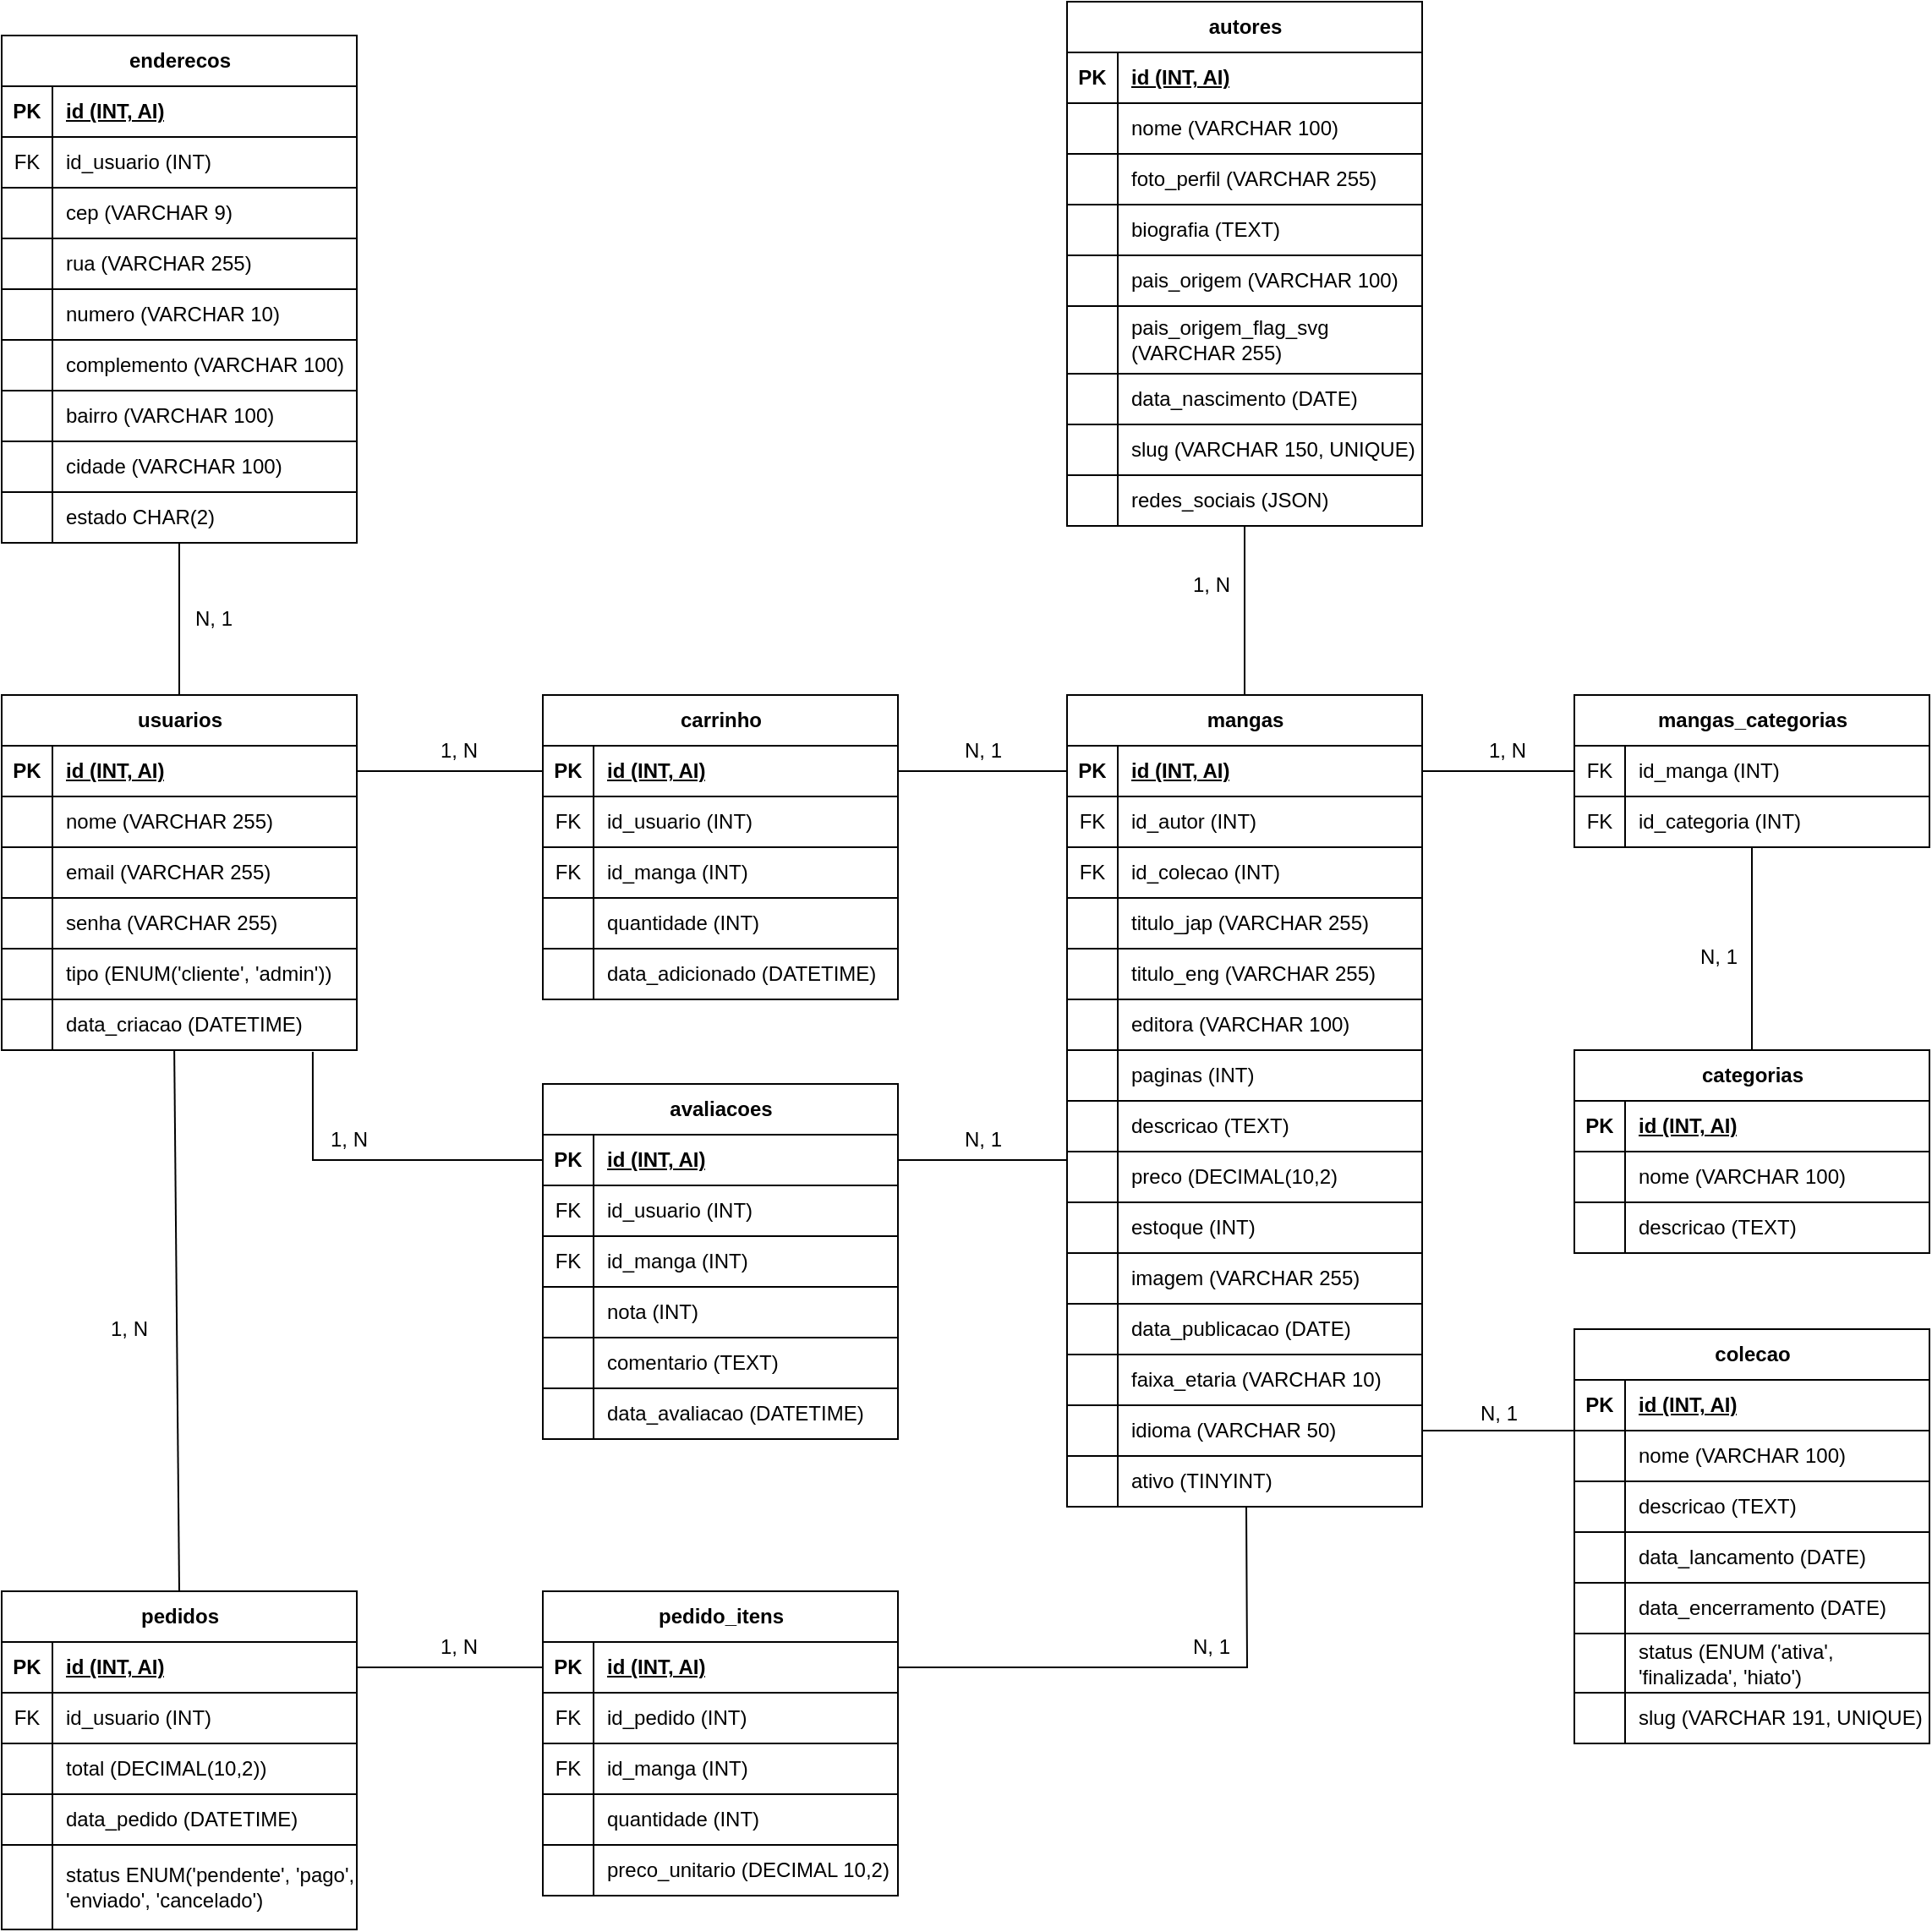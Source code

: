 <mxfile version="26.2.14">
  <diagram name="Página-1" id="VCzuLuCbFFRIWrmo0nE9">
    <mxGraphModel dx="922" dy="2513" grid="1" gridSize="10" guides="1" tooltips="1" connect="1" arrows="1" fold="1" page="1" pageScale="1" pageWidth="827" pageHeight="1169" background="#ffffff" math="0" shadow="0">
      <root>
        <mxCell id="0" />
        <mxCell id="1" parent="0" />
        <mxCell id="wah_4Nqk9Om1n--Y-BlF-146" style="rounded=0;orthogonalLoop=1;jettySize=auto;html=1;exitX=1;exitY=0.5;exitDx=0;exitDy=0;entryX=0;entryY=0.5;entryDx=0;entryDy=0;endArrow=none;endFill=0;labelBackgroundColor=none;fontColor=default;" parent="1" source="wah_4Nqk9Om1n--Y-BlF-2" target="wah_4Nqk9Om1n--Y-BlF-53" edge="1">
          <mxGeometry relative="1" as="geometry" />
        </mxCell>
        <mxCell id="wah_4Nqk9Om1n--Y-BlF-1" value="usuarios" style="shape=table;startSize=30;container=1;collapsible=1;childLayout=tableLayout;fixedRows=1;rowLines=1;fontStyle=1;align=center;resizeLast=1;html=1;columnLines=1;top=1;swimlaneLine=1;rounded=0;swimlaneFillColor=none;fillColor=none;fillStyle=solid;labelBackgroundColor=none;" parent="1" vertex="1">
          <mxGeometry x="50" y="110" width="210" height="210" as="geometry" />
        </mxCell>
        <mxCell id="wah_4Nqk9Om1n--Y-BlF-2" value="" style="shape=tableRow;horizontal=0;startSize=0;swimlaneHead=0;swimlaneBody=0;fillColor=none;collapsible=0;dropTarget=0;points=[[0,0.5],[1,0.5]];portConstraint=eastwest;top=0;left=0;right=0;bottom=1;fillStyle=solid;labelBackgroundColor=none;" parent="wah_4Nqk9Om1n--Y-BlF-1" vertex="1">
          <mxGeometry y="30" width="210" height="30" as="geometry" />
        </mxCell>
        <mxCell id="wah_4Nqk9Om1n--Y-BlF-3" value="PK" style="shape=partialRectangle;connectable=0;fillColor=none;top=0;left=0;bottom=0;right=0;fontStyle=1;overflow=hidden;whiteSpace=wrap;html=1;fillStyle=solid;labelBackgroundColor=none;" parent="wah_4Nqk9Om1n--Y-BlF-2" vertex="1">
          <mxGeometry width="30" height="30" as="geometry">
            <mxRectangle width="30" height="30" as="alternateBounds" />
          </mxGeometry>
        </mxCell>
        <mxCell id="wah_4Nqk9Om1n--Y-BlF-4" value="id (INT, AI)" style="shape=partialRectangle;connectable=0;fillColor=none;top=0;left=0;bottom=0;right=0;align=left;spacingLeft=6;fontStyle=5;overflow=hidden;whiteSpace=wrap;html=1;fillStyle=solid;labelBackgroundColor=none;" parent="wah_4Nqk9Om1n--Y-BlF-2" vertex="1">
          <mxGeometry x="30" width="180" height="30" as="geometry">
            <mxRectangle width="180" height="30" as="alternateBounds" />
          </mxGeometry>
        </mxCell>
        <mxCell id="wah_4Nqk9Om1n--Y-BlF-5" value="" style="shape=tableRow;horizontal=0;startSize=0;swimlaneHead=0;swimlaneBody=0;fillColor=none;collapsible=0;dropTarget=0;points=[[0,0.5],[1,0.5]];portConstraint=eastwest;top=0;left=0;right=0;bottom=0;fillStyle=solid;labelBackgroundColor=none;" parent="wah_4Nqk9Om1n--Y-BlF-1" vertex="1">
          <mxGeometry y="60" width="210" height="30" as="geometry" />
        </mxCell>
        <mxCell id="wah_4Nqk9Om1n--Y-BlF-6" value="" style="shape=partialRectangle;connectable=0;fillColor=none;top=0;left=0;bottom=0;right=0;editable=1;overflow=hidden;whiteSpace=wrap;html=1;fillStyle=solid;labelBackgroundColor=none;" parent="wah_4Nqk9Om1n--Y-BlF-5" vertex="1">
          <mxGeometry width="30" height="30" as="geometry">
            <mxRectangle width="30" height="30" as="alternateBounds" />
          </mxGeometry>
        </mxCell>
        <mxCell id="wah_4Nqk9Om1n--Y-BlF-7" value="nome (VARCHAR 255)" style="shape=partialRectangle;connectable=0;fillColor=none;top=0;left=0;bottom=0;right=0;align=left;spacingLeft=6;overflow=hidden;whiteSpace=wrap;html=1;fillStyle=solid;labelBackgroundColor=none;" parent="wah_4Nqk9Om1n--Y-BlF-5" vertex="1">
          <mxGeometry x="30" width="180" height="30" as="geometry">
            <mxRectangle width="180" height="30" as="alternateBounds" />
          </mxGeometry>
        </mxCell>
        <mxCell id="wah_4Nqk9Om1n--Y-BlF-8" value="" style="shape=tableRow;horizontal=0;startSize=0;swimlaneHead=0;swimlaneBody=0;fillColor=none;collapsible=0;dropTarget=0;points=[[0,0.5],[1,0.5]];portConstraint=eastwest;top=0;left=0;right=0;bottom=0;fillStyle=solid;labelBackgroundColor=none;" parent="wah_4Nqk9Om1n--Y-BlF-1" vertex="1">
          <mxGeometry y="90" width="210" height="30" as="geometry" />
        </mxCell>
        <mxCell id="wah_4Nqk9Om1n--Y-BlF-9" value="" style="shape=partialRectangle;connectable=0;fillColor=none;top=0;left=0;bottom=0;right=0;editable=1;overflow=hidden;whiteSpace=wrap;html=1;fillStyle=solid;labelBackgroundColor=none;" parent="wah_4Nqk9Om1n--Y-BlF-8" vertex="1">
          <mxGeometry width="30" height="30" as="geometry">
            <mxRectangle width="30" height="30" as="alternateBounds" />
          </mxGeometry>
        </mxCell>
        <mxCell id="wah_4Nqk9Om1n--Y-BlF-10" value="email (VARCHAR 255)" style="shape=partialRectangle;connectable=0;fillColor=none;top=0;left=0;bottom=0;right=0;align=left;spacingLeft=6;overflow=hidden;whiteSpace=wrap;html=1;fillStyle=solid;labelBackgroundColor=none;" parent="wah_4Nqk9Om1n--Y-BlF-8" vertex="1">
          <mxGeometry x="30" width="180" height="30" as="geometry">
            <mxRectangle width="180" height="30" as="alternateBounds" />
          </mxGeometry>
        </mxCell>
        <mxCell id="wah_4Nqk9Om1n--Y-BlF-11" value="" style="shape=tableRow;horizontal=0;startSize=0;swimlaneHead=0;swimlaneBody=0;fillColor=none;collapsible=0;dropTarget=0;points=[[0,0.5],[1,0.5]];portConstraint=eastwest;top=0;left=0;right=0;bottom=0;fillStyle=solid;labelBackgroundColor=none;" parent="wah_4Nqk9Om1n--Y-BlF-1" vertex="1">
          <mxGeometry y="120" width="210" height="30" as="geometry" />
        </mxCell>
        <mxCell id="wah_4Nqk9Om1n--Y-BlF-12" value="" style="shape=partialRectangle;connectable=0;fillColor=none;top=0;left=0;bottom=0;right=0;editable=1;overflow=hidden;whiteSpace=wrap;html=1;fillStyle=solid;labelBackgroundColor=none;" parent="wah_4Nqk9Om1n--Y-BlF-11" vertex="1">
          <mxGeometry width="30" height="30" as="geometry">
            <mxRectangle width="30" height="30" as="alternateBounds" />
          </mxGeometry>
        </mxCell>
        <mxCell id="wah_4Nqk9Om1n--Y-BlF-13" value="senha (VARCHAR 255)" style="shape=partialRectangle;connectable=0;fillColor=none;top=0;left=0;bottom=0;right=0;align=left;spacingLeft=6;overflow=hidden;whiteSpace=wrap;html=1;fillStyle=solid;labelBackgroundColor=none;" parent="wah_4Nqk9Om1n--Y-BlF-11" vertex="1">
          <mxGeometry x="30" width="180" height="30" as="geometry">
            <mxRectangle width="180" height="30" as="alternateBounds" />
          </mxGeometry>
        </mxCell>
        <mxCell id="wah_4Nqk9Om1n--Y-BlF-15" value="" style="shape=tableRow;horizontal=0;startSize=0;swimlaneHead=0;swimlaneBody=0;fillColor=none;collapsible=0;dropTarget=0;points=[[0,0.5],[1,0.5]];portConstraint=eastwest;top=0;left=0;right=0;bottom=0;fillStyle=solid;labelBackgroundColor=none;" parent="wah_4Nqk9Om1n--Y-BlF-1" vertex="1">
          <mxGeometry y="150" width="210" height="30" as="geometry" />
        </mxCell>
        <mxCell id="wah_4Nqk9Om1n--Y-BlF-16" value="" style="shape=partialRectangle;connectable=0;fillColor=none;top=0;left=0;bottom=0;right=0;editable=1;overflow=hidden;whiteSpace=wrap;html=1;fillStyle=solid;labelBackgroundColor=none;" parent="wah_4Nqk9Om1n--Y-BlF-15" vertex="1">
          <mxGeometry width="30" height="30" as="geometry">
            <mxRectangle width="30" height="30" as="alternateBounds" />
          </mxGeometry>
        </mxCell>
        <mxCell id="wah_4Nqk9Om1n--Y-BlF-17" value="tipo (ENUM(&#39;cliente&#39;, &#39;admin&#39;))" style="shape=partialRectangle;connectable=0;fillColor=none;top=0;left=0;bottom=0;right=0;align=left;spacingLeft=6;overflow=hidden;whiteSpace=wrap;html=1;fillStyle=solid;labelBackgroundColor=none;" parent="wah_4Nqk9Om1n--Y-BlF-15" vertex="1">
          <mxGeometry x="30" width="180" height="30" as="geometry">
            <mxRectangle width="180" height="30" as="alternateBounds" />
          </mxGeometry>
        </mxCell>
        <mxCell id="wah_4Nqk9Om1n--Y-BlF-18" value="" style="shape=tableRow;horizontal=0;startSize=0;swimlaneHead=0;swimlaneBody=0;fillColor=none;collapsible=0;dropTarget=0;points=[[0,0.5],[1,0.5]];portConstraint=eastwest;top=0;left=0;right=0;bottom=0;fillStyle=solid;labelBackgroundColor=none;" parent="wah_4Nqk9Om1n--Y-BlF-1" vertex="1">
          <mxGeometry y="180" width="210" height="30" as="geometry" />
        </mxCell>
        <mxCell id="wah_4Nqk9Om1n--Y-BlF-19" value="" style="shape=partialRectangle;connectable=0;fillColor=none;top=0;left=0;bottom=0;right=0;editable=1;overflow=hidden;whiteSpace=wrap;html=1;fillStyle=solid;labelBackgroundColor=none;" parent="wah_4Nqk9Om1n--Y-BlF-18" vertex="1">
          <mxGeometry width="30" height="30" as="geometry">
            <mxRectangle width="30" height="30" as="alternateBounds" />
          </mxGeometry>
        </mxCell>
        <mxCell id="wah_4Nqk9Om1n--Y-BlF-20" value="data_criacao (DATETIME)" style="shape=partialRectangle;connectable=0;fillColor=none;top=0;left=0;bottom=0;right=0;align=left;spacingLeft=6;overflow=hidden;whiteSpace=wrap;html=1;fillStyle=solid;labelBackgroundColor=none;" parent="wah_4Nqk9Om1n--Y-BlF-18" vertex="1">
          <mxGeometry x="30" width="180" height="30" as="geometry">
            <mxRectangle width="180" height="30" as="alternateBounds" />
          </mxGeometry>
        </mxCell>
        <mxCell id="wah_4Nqk9Om1n--Y-BlF-21" value="mangas" style="shape=table;startSize=30;container=1;collapsible=1;childLayout=tableLayout;fixedRows=1;rowLines=1;fontStyle=1;align=center;resizeLast=1;html=1;columnLines=1;top=1;swimlaneLine=1;rounded=0;fillColor=none;fillStyle=solid;labelBackgroundColor=none;" parent="1" vertex="1">
          <mxGeometry x="680" y="110" width="210" height="480" as="geometry" />
        </mxCell>
        <mxCell id="wah_4Nqk9Om1n--Y-BlF-22" value="" style="shape=tableRow;horizontal=0;startSize=0;swimlaneHead=0;swimlaneBody=0;fillColor=none;collapsible=0;dropTarget=0;points=[[0,0.5],[1,0.5]];portConstraint=eastwest;top=0;left=0;right=0;bottom=1;fillStyle=solid;labelBackgroundColor=none;" parent="wah_4Nqk9Om1n--Y-BlF-21" vertex="1">
          <mxGeometry y="30" width="210" height="30" as="geometry" />
        </mxCell>
        <mxCell id="wah_4Nqk9Om1n--Y-BlF-23" value="PK" style="shape=partialRectangle;connectable=0;fillColor=none;top=0;left=0;bottom=0;right=0;fontStyle=1;overflow=hidden;whiteSpace=wrap;html=1;fillStyle=solid;labelBackgroundColor=none;" parent="wah_4Nqk9Om1n--Y-BlF-22" vertex="1">
          <mxGeometry width="30" height="30" as="geometry">
            <mxRectangle width="30" height="30" as="alternateBounds" />
          </mxGeometry>
        </mxCell>
        <mxCell id="wah_4Nqk9Om1n--Y-BlF-24" value="id (INT, AI)" style="shape=partialRectangle;connectable=0;fillColor=none;top=0;left=0;bottom=0;right=0;align=left;spacingLeft=6;fontStyle=5;overflow=hidden;whiteSpace=wrap;html=1;fillStyle=solid;labelBackgroundColor=none;" parent="wah_4Nqk9Om1n--Y-BlF-22" vertex="1">
          <mxGeometry x="30" width="180" height="30" as="geometry">
            <mxRectangle width="180" height="30" as="alternateBounds" />
          </mxGeometry>
        </mxCell>
        <mxCell id="wah_4Nqk9Om1n--Y-BlF-28" value="" style="shape=tableRow;horizontal=0;startSize=0;swimlaneHead=0;swimlaneBody=0;fillColor=none;collapsible=0;dropTarget=0;points=[[0,0.5],[1,0.5]];portConstraint=eastwest;top=0;left=0;right=0;bottom=0;fillStyle=solid;labelBackgroundColor=none;" parent="wah_4Nqk9Om1n--Y-BlF-21" vertex="1">
          <mxGeometry y="60" width="210" height="30" as="geometry" />
        </mxCell>
        <mxCell id="wah_4Nqk9Om1n--Y-BlF-29" value="FK" style="shape=partialRectangle;connectable=0;fillColor=none;top=0;left=0;bottom=0;right=0;editable=1;overflow=hidden;whiteSpace=wrap;html=1;fillStyle=solid;labelBackgroundColor=none;" parent="wah_4Nqk9Om1n--Y-BlF-28" vertex="1">
          <mxGeometry width="30" height="30" as="geometry">
            <mxRectangle width="30" height="30" as="alternateBounds" />
          </mxGeometry>
        </mxCell>
        <mxCell id="wah_4Nqk9Om1n--Y-BlF-30" value="id_autor (INT)" style="shape=partialRectangle;connectable=0;fillColor=none;top=0;left=0;bottom=0;right=0;align=left;spacingLeft=6;overflow=hidden;whiteSpace=wrap;html=1;fillStyle=solid;labelBackgroundColor=none;" parent="wah_4Nqk9Om1n--Y-BlF-28" vertex="1">
          <mxGeometry x="30" width="180" height="30" as="geometry">
            <mxRectangle width="180" height="30" as="alternateBounds" />
          </mxGeometry>
        </mxCell>
        <mxCell id="2k1Itn-A3y-RwL1g0k2m-22" value="" style="shape=tableRow;horizontal=0;startSize=0;swimlaneHead=0;swimlaneBody=0;fillColor=none;collapsible=0;dropTarget=0;points=[[0,0.5],[1,0.5]];portConstraint=eastwest;top=0;left=0;right=0;bottom=0;fillStyle=solid;labelBackgroundColor=none;" parent="wah_4Nqk9Om1n--Y-BlF-21" vertex="1">
          <mxGeometry y="90" width="210" height="30" as="geometry" />
        </mxCell>
        <mxCell id="2k1Itn-A3y-RwL1g0k2m-23" value="FK" style="shape=partialRectangle;connectable=0;fillColor=none;top=0;left=0;bottom=0;right=0;editable=1;overflow=hidden;whiteSpace=wrap;html=1;fillStyle=solid;labelBackgroundColor=none;" parent="2k1Itn-A3y-RwL1g0k2m-22" vertex="1">
          <mxGeometry width="30" height="30" as="geometry">
            <mxRectangle width="30" height="30" as="alternateBounds" />
          </mxGeometry>
        </mxCell>
        <mxCell id="2k1Itn-A3y-RwL1g0k2m-24" value="id_colecao (INT)" style="shape=partialRectangle;connectable=0;fillColor=none;top=0;left=0;bottom=0;right=0;align=left;spacingLeft=6;overflow=hidden;whiteSpace=wrap;html=1;fillStyle=solid;labelBackgroundColor=none;" parent="2k1Itn-A3y-RwL1g0k2m-22" vertex="1">
          <mxGeometry x="30" width="180" height="30" as="geometry">
            <mxRectangle width="180" height="30" as="alternateBounds" />
          </mxGeometry>
        </mxCell>
        <mxCell id="wah_4Nqk9Om1n--Y-BlF-25" value="" style="shape=tableRow;horizontal=0;startSize=0;swimlaneHead=0;swimlaneBody=0;fillColor=none;collapsible=0;dropTarget=0;points=[[0,0.5],[1,0.5]];portConstraint=eastwest;top=0;left=0;right=0;bottom=0;fillStyle=solid;labelBackgroundColor=none;" parent="wah_4Nqk9Om1n--Y-BlF-21" vertex="1">
          <mxGeometry y="120" width="210" height="30" as="geometry" />
        </mxCell>
        <mxCell id="wah_4Nqk9Om1n--Y-BlF-26" value="" style="shape=partialRectangle;connectable=0;fillColor=none;top=0;left=0;bottom=0;right=0;editable=1;overflow=hidden;whiteSpace=wrap;html=1;fillStyle=solid;labelBackgroundColor=none;" parent="wah_4Nqk9Om1n--Y-BlF-25" vertex="1">
          <mxGeometry width="30" height="30" as="geometry">
            <mxRectangle width="30" height="30" as="alternateBounds" />
          </mxGeometry>
        </mxCell>
        <mxCell id="wah_4Nqk9Om1n--Y-BlF-27" value="titulo_jap (VARCHAR 255)" style="shape=partialRectangle;connectable=0;fillColor=none;top=0;left=0;bottom=0;right=0;align=left;spacingLeft=6;overflow=hidden;whiteSpace=wrap;html=1;fillStyle=solid;labelBackgroundColor=none;" parent="wah_4Nqk9Om1n--Y-BlF-25" vertex="1">
          <mxGeometry x="30" width="180" height="30" as="geometry">
            <mxRectangle width="180" height="30" as="alternateBounds" />
          </mxGeometry>
        </mxCell>
        <mxCell id="2k1Itn-A3y-RwL1g0k2m-13" value="" style="shape=tableRow;horizontal=0;startSize=0;swimlaneHead=0;swimlaneBody=0;fillColor=none;collapsible=0;dropTarget=0;points=[[0,0.5],[1,0.5]];portConstraint=eastwest;top=0;left=0;right=0;bottom=0;fillStyle=solid;labelBackgroundColor=none;" parent="wah_4Nqk9Om1n--Y-BlF-21" vertex="1">
          <mxGeometry y="150" width="210" height="30" as="geometry" />
        </mxCell>
        <mxCell id="2k1Itn-A3y-RwL1g0k2m-14" value="" style="shape=partialRectangle;connectable=0;fillColor=none;top=0;left=0;bottom=0;right=0;editable=1;overflow=hidden;whiteSpace=wrap;html=1;fillStyle=solid;labelBackgroundColor=none;" parent="2k1Itn-A3y-RwL1g0k2m-13" vertex="1">
          <mxGeometry width="30" height="30" as="geometry">
            <mxRectangle width="30" height="30" as="alternateBounds" />
          </mxGeometry>
        </mxCell>
        <mxCell id="2k1Itn-A3y-RwL1g0k2m-15" value="titulo_eng (VARCHAR 255)" style="shape=partialRectangle;connectable=0;fillColor=none;top=0;left=0;bottom=0;right=0;align=left;spacingLeft=6;overflow=hidden;whiteSpace=wrap;html=1;fillStyle=solid;labelBackgroundColor=none;" parent="2k1Itn-A3y-RwL1g0k2m-13" vertex="1">
          <mxGeometry x="30" width="180" height="30" as="geometry">
            <mxRectangle width="180" height="30" as="alternateBounds" />
          </mxGeometry>
        </mxCell>
        <mxCell id="wah_4Nqk9Om1n--Y-BlF-31" value="" style="shape=tableRow;horizontal=0;startSize=0;swimlaneHead=0;swimlaneBody=0;fillColor=none;collapsible=0;dropTarget=0;points=[[0,0.5],[1,0.5]];portConstraint=eastwest;top=0;left=0;right=0;bottom=0;fillStyle=solid;labelBackgroundColor=none;" parent="wah_4Nqk9Om1n--Y-BlF-21" vertex="1">
          <mxGeometry y="180" width="210" height="30" as="geometry" />
        </mxCell>
        <mxCell id="wah_4Nqk9Om1n--Y-BlF-32" value="" style="shape=partialRectangle;connectable=0;fillColor=none;top=0;left=0;bottom=0;right=0;editable=1;overflow=hidden;whiteSpace=wrap;html=1;fillStyle=solid;labelBackgroundColor=none;" parent="wah_4Nqk9Om1n--Y-BlF-31" vertex="1">
          <mxGeometry width="30" height="30" as="geometry">
            <mxRectangle width="30" height="30" as="alternateBounds" />
          </mxGeometry>
        </mxCell>
        <mxCell id="wah_4Nqk9Om1n--Y-BlF-33" value="editora (VARCHAR 100)" style="shape=partialRectangle;connectable=0;fillColor=none;top=0;left=0;bottom=0;right=0;align=left;spacingLeft=6;overflow=hidden;whiteSpace=wrap;html=1;fillStyle=solid;labelBackgroundColor=none;" parent="wah_4Nqk9Om1n--Y-BlF-31" vertex="1">
          <mxGeometry x="30" width="180" height="30" as="geometry">
            <mxRectangle width="180" height="30" as="alternateBounds" />
          </mxGeometry>
        </mxCell>
        <mxCell id="wah_4Nqk9Om1n--Y-BlF-49" value="" style="shape=tableRow;horizontal=0;startSize=0;swimlaneHead=0;swimlaneBody=0;fillColor=none;collapsible=0;dropTarget=0;points=[[0,0.5],[1,0.5]];portConstraint=eastwest;top=0;left=0;right=0;bottom=0;fillStyle=solid;labelBackgroundColor=none;" parent="wah_4Nqk9Om1n--Y-BlF-21" vertex="1">
          <mxGeometry y="210" width="210" height="30" as="geometry" />
        </mxCell>
        <mxCell id="wah_4Nqk9Om1n--Y-BlF-50" value="" style="shape=partialRectangle;connectable=0;fillColor=none;top=0;left=0;bottom=0;right=0;editable=1;overflow=hidden;whiteSpace=wrap;html=1;fillStyle=solid;labelBackgroundColor=none;" parent="wah_4Nqk9Om1n--Y-BlF-49" vertex="1">
          <mxGeometry width="30" height="30" as="geometry">
            <mxRectangle width="30" height="30" as="alternateBounds" />
          </mxGeometry>
        </mxCell>
        <mxCell id="wah_4Nqk9Om1n--Y-BlF-51" value="paginas (INT)" style="shape=partialRectangle;connectable=0;fillColor=none;top=0;left=0;bottom=0;right=0;align=left;spacingLeft=6;overflow=hidden;whiteSpace=wrap;html=1;fillStyle=solid;labelBackgroundColor=none;" parent="wah_4Nqk9Om1n--Y-BlF-49" vertex="1">
          <mxGeometry x="30" width="180" height="30" as="geometry">
            <mxRectangle width="180" height="30" as="alternateBounds" />
          </mxGeometry>
        </mxCell>
        <mxCell id="wah_4Nqk9Om1n--Y-BlF-34" value="" style="shape=tableRow;horizontal=0;startSize=0;swimlaneHead=0;swimlaneBody=0;fillColor=none;collapsible=0;dropTarget=0;points=[[0,0.5],[1,0.5]];portConstraint=eastwest;top=0;left=0;right=0;bottom=0;fillStyle=solid;labelBackgroundColor=none;" parent="wah_4Nqk9Om1n--Y-BlF-21" vertex="1">
          <mxGeometry y="240" width="210" height="30" as="geometry" />
        </mxCell>
        <mxCell id="wah_4Nqk9Om1n--Y-BlF-35" value="" style="shape=partialRectangle;connectable=0;fillColor=none;top=0;left=0;bottom=0;right=0;editable=1;overflow=hidden;whiteSpace=wrap;html=1;fillStyle=solid;labelBackgroundColor=none;" parent="wah_4Nqk9Om1n--Y-BlF-34" vertex="1">
          <mxGeometry width="30" height="30" as="geometry">
            <mxRectangle width="30" height="30" as="alternateBounds" />
          </mxGeometry>
        </mxCell>
        <mxCell id="wah_4Nqk9Om1n--Y-BlF-36" value="descricao (TEXT)" style="shape=partialRectangle;connectable=0;fillColor=none;top=0;left=0;bottom=0;right=0;align=left;spacingLeft=6;overflow=hidden;whiteSpace=wrap;html=1;fillStyle=solid;labelBackgroundColor=none;" parent="wah_4Nqk9Om1n--Y-BlF-34" vertex="1">
          <mxGeometry x="30" width="180" height="30" as="geometry">
            <mxRectangle width="180" height="30" as="alternateBounds" />
          </mxGeometry>
        </mxCell>
        <mxCell id="wah_4Nqk9Om1n--Y-BlF-37" value="" style="shape=tableRow;horizontal=0;startSize=0;swimlaneHead=0;swimlaneBody=0;fillColor=none;collapsible=0;dropTarget=0;points=[[0,0.5],[1,0.5]];portConstraint=eastwest;top=0;left=0;right=0;bottom=0;fillStyle=solid;labelBackgroundColor=none;" parent="wah_4Nqk9Om1n--Y-BlF-21" vertex="1">
          <mxGeometry y="270" width="210" height="30" as="geometry" />
        </mxCell>
        <mxCell id="wah_4Nqk9Om1n--Y-BlF-38" value="" style="shape=partialRectangle;connectable=0;fillColor=none;top=0;left=0;bottom=0;right=0;editable=1;overflow=hidden;whiteSpace=wrap;html=1;fillStyle=solid;labelBackgroundColor=none;" parent="wah_4Nqk9Om1n--Y-BlF-37" vertex="1">
          <mxGeometry width="30" height="30" as="geometry">
            <mxRectangle width="30" height="30" as="alternateBounds" />
          </mxGeometry>
        </mxCell>
        <mxCell id="wah_4Nqk9Om1n--Y-BlF-39" value="preco (DECIMAL(10,2)" style="shape=partialRectangle;connectable=0;fillColor=none;top=0;left=0;bottom=0;right=0;align=left;spacingLeft=6;overflow=hidden;whiteSpace=wrap;html=1;fillStyle=solid;labelBackgroundColor=none;" parent="wah_4Nqk9Om1n--Y-BlF-37" vertex="1">
          <mxGeometry x="30" width="180" height="30" as="geometry">
            <mxRectangle width="180" height="30" as="alternateBounds" />
          </mxGeometry>
        </mxCell>
        <mxCell id="wah_4Nqk9Om1n--Y-BlF-40" value="" style="shape=tableRow;horizontal=0;startSize=0;swimlaneHead=0;swimlaneBody=0;fillColor=none;collapsible=0;dropTarget=0;points=[[0,0.5],[1,0.5]];portConstraint=eastwest;top=0;left=0;right=0;bottom=0;fillStyle=solid;labelBackgroundColor=none;" parent="wah_4Nqk9Om1n--Y-BlF-21" vertex="1">
          <mxGeometry y="300" width="210" height="30" as="geometry" />
        </mxCell>
        <mxCell id="wah_4Nqk9Om1n--Y-BlF-41" value="" style="shape=partialRectangle;connectable=0;fillColor=none;top=0;left=0;bottom=0;right=0;editable=1;overflow=hidden;whiteSpace=wrap;html=1;fillStyle=solid;labelBackgroundColor=none;" parent="wah_4Nqk9Om1n--Y-BlF-40" vertex="1">
          <mxGeometry width="30" height="30" as="geometry">
            <mxRectangle width="30" height="30" as="alternateBounds" />
          </mxGeometry>
        </mxCell>
        <mxCell id="wah_4Nqk9Om1n--Y-BlF-42" value="estoque (INT)" style="shape=partialRectangle;connectable=0;fillColor=none;top=0;left=0;bottom=0;right=0;align=left;spacingLeft=6;overflow=hidden;whiteSpace=wrap;html=1;fillStyle=solid;labelBackgroundColor=none;" parent="wah_4Nqk9Om1n--Y-BlF-40" vertex="1">
          <mxGeometry x="30" width="180" height="30" as="geometry">
            <mxRectangle width="180" height="30" as="alternateBounds" />
          </mxGeometry>
        </mxCell>
        <mxCell id="wah_4Nqk9Om1n--Y-BlF-43" value="" style="shape=tableRow;horizontal=0;startSize=0;swimlaneHead=0;swimlaneBody=0;fillColor=none;collapsible=0;dropTarget=0;points=[[0,0.5],[1,0.5]];portConstraint=eastwest;top=0;left=0;right=0;bottom=0;fillStyle=solid;labelBackgroundColor=none;" parent="wah_4Nqk9Om1n--Y-BlF-21" vertex="1">
          <mxGeometry y="330" width="210" height="30" as="geometry" />
        </mxCell>
        <mxCell id="wah_4Nqk9Om1n--Y-BlF-44" value="" style="shape=partialRectangle;connectable=0;fillColor=none;top=0;left=0;bottom=0;right=0;editable=1;overflow=hidden;whiteSpace=wrap;html=1;fillStyle=solid;labelBackgroundColor=none;" parent="wah_4Nqk9Om1n--Y-BlF-43" vertex="1">
          <mxGeometry width="30" height="30" as="geometry">
            <mxRectangle width="30" height="30" as="alternateBounds" />
          </mxGeometry>
        </mxCell>
        <mxCell id="wah_4Nqk9Om1n--Y-BlF-45" value="imagem (VARCHAR 255)" style="shape=partialRectangle;connectable=0;fillColor=none;top=0;left=0;bottom=0;right=0;align=left;spacingLeft=6;overflow=hidden;whiteSpace=wrap;html=1;fillStyle=solid;labelBackgroundColor=none;" parent="wah_4Nqk9Om1n--Y-BlF-43" vertex="1">
          <mxGeometry x="30" width="180" height="30" as="geometry">
            <mxRectangle width="180" height="30" as="alternateBounds" />
          </mxGeometry>
        </mxCell>
        <mxCell id="wah_4Nqk9Om1n--Y-BlF-46" value="" style="shape=tableRow;horizontal=0;startSize=0;swimlaneHead=0;swimlaneBody=0;fillColor=none;collapsible=0;dropTarget=0;points=[[0,0.5],[1,0.5]];portConstraint=eastwest;top=0;left=0;right=0;bottom=0;fillStyle=solid;labelBackgroundColor=none;" parent="wah_4Nqk9Om1n--Y-BlF-21" vertex="1">
          <mxGeometry y="360" width="210" height="30" as="geometry" />
        </mxCell>
        <mxCell id="wah_4Nqk9Om1n--Y-BlF-47" value="" style="shape=partialRectangle;connectable=0;fillColor=none;top=0;left=0;bottom=0;right=0;editable=1;overflow=hidden;whiteSpace=wrap;html=1;fillStyle=solid;labelBackgroundColor=none;" parent="wah_4Nqk9Om1n--Y-BlF-46" vertex="1">
          <mxGeometry width="30" height="30" as="geometry">
            <mxRectangle width="30" height="30" as="alternateBounds" />
          </mxGeometry>
        </mxCell>
        <mxCell id="wah_4Nqk9Om1n--Y-BlF-48" value="data_publicacao (DATE)" style="shape=partialRectangle;connectable=0;fillColor=none;top=0;left=0;bottom=0;right=0;align=left;spacingLeft=6;overflow=hidden;whiteSpace=wrap;html=1;fillStyle=solid;labelBackgroundColor=none;" parent="wah_4Nqk9Om1n--Y-BlF-46" vertex="1">
          <mxGeometry x="30" width="180" height="30" as="geometry">
            <mxRectangle width="180" height="30" as="alternateBounds" />
          </mxGeometry>
        </mxCell>
        <mxCell id="2k1Itn-A3y-RwL1g0k2m-16" value="" style="shape=tableRow;horizontal=0;startSize=0;swimlaneHead=0;swimlaneBody=0;fillColor=none;collapsible=0;dropTarget=0;points=[[0,0.5],[1,0.5]];portConstraint=eastwest;top=0;left=0;right=0;bottom=0;fillStyle=solid;labelBackgroundColor=none;" parent="wah_4Nqk9Om1n--Y-BlF-21" vertex="1">
          <mxGeometry y="390" width="210" height="30" as="geometry" />
        </mxCell>
        <mxCell id="2k1Itn-A3y-RwL1g0k2m-17" value="" style="shape=partialRectangle;connectable=0;fillColor=none;top=0;left=0;bottom=0;right=0;editable=1;overflow=hidden;whiteSpace=wrap;html=1;fillStyle=solid;labelBackgroundColor=none;" parent="2k1Itn-A3y-RwL1g0k2m-16" vertex="1">
          <mxGeometry width="30" height="30" as="geometry">
            <mxRectangle width="30" height="30" as="alternateBounds" />
          </mxGeometry>
        </mxCell>
        <mxCell id="2k1Itn-A3y-RwL1g0k2m-18" value="faixa_etaria (VARCHAR 10)" style="shape=partialRectangle;connectable=0;fillColor=none;top=0;left=0;bottom=0;right=0;align=left;spacingLeft=6;overflow=hidden;whiteSpace=wrap;html=1;fillStyle=solid;labelBackgroundColor=none;" parent="2k1Itn-A3y-RwL1g0k2m-16" vertex="1">
          <mxGeometry x="30" width="180" height="30" as="geometry">
            <mxRectangle width="180" height="30" as="alternateBounds" />
          </mxGeometry>
        </mxCell>
        <mxCell id="2k1Itn-A3y-RwL1g0k2m-19" value="" style="shape=tableRow;horizontal=0;startSize=0;swimlaneHead=0;swimlaneBody=0;fillColor=none;collapsible=0;dropTarget=0;points=[[0,0.5],[1,0.5]];portConstraint=eastwest;top=0;left=0;right=0;bottom=0;fillStyle=solid;labelBackgroundColor=none;" parent="wah_4Nqk9Om1n--Y-BlF-21" vertex="1">
          <mxGeometry y="420" width="210" height="30" as="geometry" />
        </mxCell>
        <mxCell id="2k1Itn-A3y-RwL1g0k2m-20" value="" style="shape=partialRectangle;connectable=0;fillColor=none;top=0;left=0;bottom=0;right=0;editable=1;overflow=hidden;whiteSpace=wrap;html=1;fillStyle=solid;labelBackgroundColor=none;" parent="2k1Itn-A3y-RwL1g0k2m-19" vertex="1">
          <mxGeometry width="30" height="30" as="geometry">
            <mxRectangle width="30" height="30" as="alternateBounds" />
          </mxGeometry>
        </mxCell>
        <mxCell id="2k1Itn-A3y-RwL1g0k2m-21" value="idioma (VARCHAR 50)" style="shape=partialRectangle;connectable=0;fillColor=none;top=0;left=0;bottom=0;right=0;align=left;spacingLeft=6;overflow=hidden;whiteSpace=wrap;html=1;fillStyle=solid;labelBackgroundColor=none;" parent="2k1Itn-A3y-RwL1g0k2m-19" vertex="1">
          <mxGeometry x="30" width="180" height="30" as="geometry">
            <mxRectangle width="180" height="30" as="alternateBounds" />
          </mxGeometry>
        </mxCell>
        <mxCell id="ULDV9j5DNDVcuTU5cac2-1" value="" style="shape=tableRow;horizontal=0;startSize=0;swimlaneHead=0;swimlaneBody=0;fillColor=none;collapsible=0;dropTarget=0;points=[[0,0.5],[1,0.5]];portConstraint=eastwest;top=0;left=0;right=0;bottom=0;fillStyle=solid;labelBackgroundColor=none;" parent="wah_4Nqk9Om1n--Y-BlF-21" vertex="1">
          <mxGeometry y="450" width="210" height="30" as="geometry" />
        </mxCell>
        <mxCell id="ULDV9j5DNDVcuTU5cac2-2" value="" style="shape=partialRectangle;connectable=0;fillColor=none;top=0;left=0;bottom=0;right=0;editable=1;overflow=hidden;whiteSpace=wrap;html=1;fillStyle=solid;labelBackgroundColor=none;" parent="ULDV9j5DNDVcuTU5cac2-1" vertex="1">
          <mxGeometry width="30" height="30" as="geometry">
            <mxRectangle width="30" height="30" as="alternateBounds" />
          </mxGeometry>
        </mxCell>
        <mxCell id="ULDV9j5DNDVcuTU5cac2-3" value="ativo (TINYINT)" style="shape=partialRectangle;connectable=0;fillColor=none;top=0;left=0;bottom=0;right=0;align=left;spacingLeft=6;overflow=hidden;whiteSpace=wrap;html=1;fillStyle=solid;labelBackgroundColor=none;" parent="ULDV9j5DNDVcuTU5cac2-1" vertex="1">
          <mxGeometry x="30" width="180" height="30" as="geometry">
            <mxRectangle width="180" height="30" as="alternateBounds" />
          </mxGeometry>
        </mxCell>
        <mxCell id="wah_4Nqk9Om1n--Y-BlF-52" value="carrinho" style="shape=table;startSize=30;container=1;collapsible=1;childLayout=tableLayout;fixedRows=1;rowLines=1;fontStyle=1;align=center;resizeLast=1;html=1;columnLines=1;top=1;swimlaneLine=1;rounded=0;fillColor=none;fillStyle=solid;strokeWidth=1;perimeterSpacing=0;labelBackgroundColor=none;" parent="1" vertex="1">
          <mxGeometry x="370" y="110" width="210" height="180" as="geometry" />
        </mxCell>
        <mxCell id="wah_4Nqk9Om1n--Y-BlF-53" value="" style="shape=tableRow;horizontal=0;startSize=0;swimlaneHead=0;swimlaneBody=0;fillColor=none;collapsible=0;dropTarget=0;points=[[0,0.5],[1,0.5]];portConstraint=eastwest;top=0;left=0;right=0;bottom=1;fillStyle=solid;labelBackgroundColor=none;" parent="wah_4Nqk9Om1n--Y-BlF-52" vertex="1">
          <mxGeometry y="30" width="210" height="30" as="geometry" />
        </mxCell>
        <mxCell id="wah_4Nqk9Om1n--Y-BlF-54" value="PK" style="shape=partialRectangle;connectable=0;fillColor=none;top=0;left=0;bottom=0;right=0;fontStyle=1;overflow=hidden;whiteSpace=wrap;html=1;fillStyle=solid;labelBackgroundColor=none;" parent="wah_4Nqk9Om1n--Y-BlF-53" vertex="1">
          <mxGeometry width="30" height="30" as="geometry">
            <mxRectangle width="30" height="30" as="alternateBounds" />
          </mxGeometry>
        </mxCell>
        <mxCell id="wah_4Nqk9Om1n--Y-BlF-55" value="id (INT, AI)" style="shape=partialRectangle;connectable=0;fillColor=none;top=0;left=0;bottom=0;right=0;align=left;spacingLeft=6;fontStyle=5;overflow=hidden;whiteSpace=wrap;html=1;fillStyle=solid;labelBackgroundColor=none;" parent="wah_4Nqk9Om1n--Y-BlF-53" vertex="1">
          <mxGeometry x="30" width="180" height="30" as="geometry">
            <mxRectangle width="180" height="30" as="alternateBounds" />
          </mxGeometry>
        </mxCell>
        <mxCell id="wah_4Nqk9Om1n--Y-BlF-56" value="" style="shape=tableRow;horizontal=0;startSize=0;swimlaneHead=0;swimlaneBody=0;fillColor=none;collapsible=0;dropTarget=0;points=[[0,0.5],[1,0.5]];portConstraint=eastwest;top=0;left=0;right=0;bottom=0;fillStyle=solid;labelBackgroundColor=none;" parent="wah_4Nqk9Om1n--Y-BlF-52" vertex="1">
          <mxGeometry y="60" width="210" height="30" as="geometry" />
        </mxCell>
        <mxCell id="wah_4Nqk9Om1n--Y-BlF-57" value="FK" style="shape=partialRectangle;connectable=0;fillColor=none;top=0;left=0;bottom=0;right=0;editable=1;overflow=hidden;whiteSpace=wrap;html=1;fillStyle=solid;labelBackgroundColor=none;" parent="wah_4Nqk9Om1n--Y-BlF-56" vertex="1">
          <mxGeometry width="30" height="30" as="geometry">
            <mxRectangle width="30" height="30" as="alternateBounds" />
          </mxGeometry>
        </mxCell>
        <mxCell id="wah_4Nqk9Om1n--Y-BlF-58" value="id_usuario (INT)" style="shape=partialRectangle;connectable=0;fillColor=none;top=0;left=0;bottom=0;right=0;align=left;spacingLeft=6;overflow=hidden;whiteSpace=wrap;html=1;fillStyle=solid;labelBackgroundColor=none;" parent="wah_4Nqk9Om1n--Y-BlF-56" vertex="1">
          <mxGeometry x="30" width="180" height="30" as="geometry">
            <mxRectangle width="180" height="30" as="alternateBounds" />
          </mxGeometry>
        </mxCell>
        <mxCell id="wah_4Nqk9Om1n--Y-BlF-59" value="" style="shape=tableRow;horizontal=0;startSize=0;swimlaneHead=0;swimlaneBody=0;fillColor=none;collapsible=0;dropTarget=0;points=[[0,0.5],[1,0.5]];portConstraint=eastwest;top=0;left=0;right=0;bottom=0;fillStyle=solid;labelBackgroundColor=none;" parent="wah_4Nqk9Om1n--Y-BlF-52" vertex="1">
          <mxGeometry y="90" width="210" height="30" as="geometry" />
        </mxCell>
        <mxCell id="wah_4Nqk9Om1n--Y-BlF-60" value="FK" style="shape=partialRectangle;connectable=0;fillColor=none;top=0;left=0;bottom=0;right=0;editable=1;overflow=hidden;whiteSpace=wrap;html=1;fillStyle=solid;labelBackgroundColor=none;" parent="wah_4Nqk9Om1n--Y-BlF-59" vertex="1">
          <mxGeometry width="30" height="30" as="geometry">
            <mxRectangle width="30" height="30" as="alternateBounds" />
          </mxGeometry>
        </mxCell>
        <mxCell id="wah_4Nqk9Om1n--Y-BlF-61" value="id_manga (INT)" style="shape=partialRectangle;connectable=0;fillColor=none;top=0;left=0;bottom=0;right=0;align=left;spacingLeft=6;overflow=hidden;whiteSpace=wrap;html=1;fillStyle=solid;labelBackgroundColor=none;" parent="wah_4Nqk9Om1n--Y-BlF-59" vertex="1">
          <mxGeometry x="30" width="180" height="30" as="geometry">
            <mxRectangle width="180" height="30" as="alternateBounds" />
          </mxGeometry>
        </mxCell>
        <mxCell id="wah_4Nqk9Om1n--Y-BlF-62" value="" style="shape=tableRow;horizontal=0;startSize=0;swimlaneHead=0;swimlaneBody=0;fillColor=none;collapsible=0;dropTarget=0;points=[[0,0.5],[1,0.5]];portConstraint=eastwest;top=0;left=0;right=0;bottom=0;fillStyle=solid;labelBackgroundColor=none;" parent="wah_4Nqk9Om1n--Y-BlF-52" vertex="1">
          <mxGeometry y="120" width="210" height="30" as="geometry" />
        </mxCell>
        <mxCell id="wah_4Nqk9Om1n--Y-BlF-63" value="" style="shape=partialRectangle;connectable=0;fillColor=none;top=0;left=0;bottom=0;right=0;editable=1;overflow=hidden;whiteSpace=wrap;html=1;fillStyle=solid;labelBackgroundColor=none;" parent="wah_4Nqk9Om1n--Y-BlF-62" vertex="1">
          <mxGeometry width="30" height="30" as="geometry">
            <mxRectangle width="30" height="30" as="alternateBounds" />
          </mxGeometry>
        </mxCell>
        <mxCell id="wah_4Nqk9Om1n--Y-BlF-64" value="quantidade (INT)" style="shape=partialRectangle;connectable=0;fillColor=none;top=0;left=0;bottom=0;right=0;align=left;spacingLeft=6;overflow=hidden;whiteSpace=wrap;html=1;fillStyle=solid;labelBackgroundColor=none;" parent="wah_4Nqk9Om1n--Y-BlF-62" vertex="1">
          <mxGeometry x="30" width="180" height="30" as="geometry">
            <mxRectangle width="180" height="30" as="alternateBounds" />
          </mxGeometry>
        </mxCell>
        <mxCell id="wah_4Nqk9Om1n--Y-BlF-165" value="" style="shape=tableRow;horizontal=0;startSize=0;swimlaneHead=0;swimlaneBody=0;fillColor=none;collapsible=0;dropTarget=0;points=[[0,0.5],[1,0.5]];portConstraint=eastwest;top=0;left=0;right=0;bottom=0;fillStyle=solid;labelBackgroundColor=none;" parent="wah_4Nqk9Om1n--Y-BlF-52" vertex="1">
          <mxGeometry y="150" width="210" height="30" as="geometry" />
        </mxCell>
        <mxCell id="wah_4Nqk9Om1n--Y-BlF-166" value="" style="shape=partialRectangle;connectable=0;fillColor=none;top=0;left=0;bottom=0;right=0;editable=1;overflow=hidden;whiteSpace=wrap;html=1;fillStyle=solid;labelBackgroundColor=none;" parent="wah_4Nqk9Om1n--Y-BlF-165" vertex="1">
          <mxGeometry width="30" height="30" as="geometry">
            <mxRectangle width="30" height="30" as="alternateBounds" />
          </mxGeometry>
        </mxCell>
        <mxCell id="wah_4Nqk9Om1n--Y-BlF-167" value="data_adicionado (DATETIME)" style="shape=partialRectangle;connectable=0;fillColor=none;top=0;left=0;bottom=0;right=0;align=left;spacingLeft=6;overflow=hidden;whiteSpace=wrap;html=1;fillStyle=solid;labelBackgroundColor=none;" parent="wah_4Nqk9Om1n--Y-BlF-165" vertex="1">
          <mxGeometry x="30" width="180" height="30" as="geometry">
            <mxRectangle width="180" height="30" as="alternateBounds" />
          </mxGeometry>
        </mxCell>
        <mxCell id="wah_4Nqk9Om1n--Y-BlF-71" value="pedidos" style="shape=table;startSize=30;container=1;collapsible=1;childLayout=tableLayout;fixedRows=1;rowLines=1;fontStyle=1;align=center;resizeLast=1;html=1;columnLines=1;top=1;swimlaneLine=1;rounded=0;fillColor=none;labelBackgroundColor=none;" parent="1" vertex="1">
          <mxGeometry x="50" y="640" width="210" height="200" as="geometry" />
        </mxCell>
        <mxCell id="wah_4Nqk9Om1n--Y-BlF-72" value="" style="shape=tableRow;horizontal=0;startSize=0;swimlaneHead=0;swimlaneBody=0;fillColor=none;collapsible=0;dropTarget=0;points=[[0,0.5],[1,0.5]];portConstraint=eastwest;top=0;left=0;right=0;bottom=1;labelBackgroundColor=none;" parent="wah_4Nqk9Om1n--Y-BlF-71" vertex="1">
          <mxGeometry y="30" width="210" height="30" as="geometry" />
        </mxCell>
        <mxCell id="wah_4Nqk9Om1n--Y-BlF-73" value="PK" style="shape=partialRectangle;connectable=0;fillColor=none;top=0;left=0;bottom=0;right=0;fontStyle=1;overflow=hidden;whiteSpace=wrap;html=1;fillStyle=solid;labelBackgroundColor=none;" parent="wah_4Nqk9Om1n--Y-BlF-72" vertex="1">
          <mxGeometry width="30" height="30" as="geometry">
            <mxRectangle width="30" height="30" as="alternateBounds" />
          </mxGeometry>
        </mxCell>
        <mxCell id="wah_4Nqk9Om1n--Y-BlF-74" value="id (INT, AI)" style="shape=partialRectangle;connectable=0;fillColor=none;top=0;left=0;bottom=0;right=0;align=left;spacingLeft=6;fontStyle=5;overflow=hidden;whiteSpace=wrap;html=1;fillStyle=solid;labelBackgroundColor=none;" parent="wah_4Nqk9Om1n--Y-BlF-72" vertex="1">
          <mxGeometry x="30" width="180" height="30" as="geometry">
            <mxRectangle width="180" height="30" as="alternateBounds" />
          </mxGeometry>
        </mxCell>
        <mxCell id="wah_4Nqk9Om1n--Y-BlF-75" value="" style="shape=tableRow;horizontal=0;startSize=0;swimlaneHead=0;swimlaneBody=0;fillColor=none;collapsible=0;dropTarget=0;points=[[0,0.5],[1,0.5]];portConstraint=eastwest;top=0;left=0;right=0;bottom=0;labelBackgroundColor=none;" parent="wah_4Nqk9Om1n--Y-BlF-71" vertex="1">
          <mxGeometry y="60" width="210" height="30" as="geometry" />
        </mxCell>
        <mxCell id="wah_4Nqk9Om1n--Y-BlF-76" value="FK" style="shape=partialRectangle;connectable=0;fillColor=none;top=0;left=0;bottom=0;right=0;editable=1;overflow=hidden;whiteSpace=wrap;html=1;fillStyle=solid;labelBackgroundColor=none;" parent="wah_4Nqk9Om1n--Y-BlF-75" vertex="1">
          <mxGeometry width="30" height="30" as="geometry">
            <mxRectangle width="30" height="30" as="alternateBounds" />
          </mxGeometry>
        </mxCell>
        <mxCell id="wah_4Nqk9Om1n--Y-BlF-77" value="id_usuario (INT)" style="shape=partialRectangle;connectable=0;fillColor=none;top=0;left=0;bottom=0;right=0;align=left;spacingLeft=6;overflow=hidden;whiteSpace=wrap;html=1;fillStyle=solid;labelBackgroundColor=none;" parent="wah_4Nqk9Om1n--Y-BlF-75" vertex="1">
          <mxGeometry x="30" width="180" height="30" as="geometry">
            <mxRectangle width="180" height="30" as="alternateBounds" />
          </mxGeometry>
        </mxCell>
        <mxCell id="wah_4Nqk9Om1n--Y-BlF-168" value="" style="shape=tableRow;horizontal=0;startSize=0;swimlaneHead=0;swimlaneBody=0;fillColor=none;collapsible=0;dropTarget=0;points=[[0,0.5],[1,0.5]];portConstraint=eastwest;top=0;left=0;right=0;bottom=0;labelBackgroundColor=none;" parent="wah_4Nqk9Om1n--Y-BlF-71" vertex="1">
          <mxGeometry y="90" width="210" height="30" as="geometry" />
        </mxCell>
        <mxCell id="wah_4Nqk9Om1n--Y-BlF-169" value="" style="shape=partialRectangle;connectable=0;fillColor=none;top=0;left=0;bottom=0;right=0;editable=1;overflow=hidden;whiteSpace=wrap;html=1;fillStyle=solid;labelBackgroundColor=none;" parent="wah_4Nqk9Om1n--Y-BlF-168" vertex="1">
          <mxGeometry width="30" height="30" as="geometry">
            <mxRectangle width="30" height="30" as="alternateBounds" />
          </mxGeometry>
        </mxCell>
        <mxCell id="wah_4Nqk9Om1n--Y-BlF-170" value="total (DECIMAL(10,2))" style="shape=partialRectangle;connectable=0;fillColor=none;top=0;left=0;bottom=0;right=0;align=left;spacingLeft=6;overflow=hidden;whiteSpace=wrap;html=1;fillStyle=solid;labelBackgroundColor=none;" parent="wah_4Nqk9Om1n--Y-BlF-168" vertex="1">
          <mxGeometry x="30" width="180" height="30" as="geometry">
            <mxRectangle width="180" height="30" as="alternateBounds" />
          </mxGeometry>
        </mxCell>
        <mxCell id="wah_4Nqk9Om1n--Y-BlF-78" value="" style="shape=tableRow;horizontal=0;startSize=0;swimlaneHead=0;swimlaneBody=0;fillColor=none;collapsible=0;dropTarget=0;points=[[0,0.5],[1,0.5]];portConstraint=eastwest;top=0;left=0;right=0;bottom=0;labelBackgroundColor=none;" parent="wah_4Nqk9Om1n--Y-BlF-71" vertex="1">
          <mxGeometry y="120" width="210" height="30" as="geometry" />
        </mxCell>
        <mxCell id="wah_4Nqk9Om1n--Y-BlF-79" value="" style="shape=partialRectangle;connectable=0;fillColor=none;top=0;left=0;bottom=0;right=0;editable=1;overflow=hidden;whiteSpace=wrap;html=1;fillStyle=solid;labelBackgroundColor=none;" parent="wah_4Nqk9Om1n--Y-BlF-78" vertex="1">
          <mxGeometry width="30" height="30" as="geometry">
            <mxRectangle width="30" height="30" as="alternateBounds" />
          </mxGeometry>
        </mxCell>
        <mxCell id="wah_4Nqk9Om1n--Y-BlF-80" value="data_pedido (DATETIME)" style="shape=partialRectangle;connectable=0;fillColor=none;top=0;left=0;bottom=0;right=0;align=left;spacingLeft=6;overflow=hidden;whiteSpace=wrap;html=1;fillStyle=solid;labelBackgroundColor=none;" parent="wah_4Nqk9Om1n--Y-BlF-78" vertex="1">
          <mxGeometry x="30" width="180" height="30" as="geometry">
            <mxRectangle width="180" height="30" as="alternateBounds" />
          </mxGeometry>
        </mxCell>
        <mxCell id="wah_4Nqk9Om1n--Y-BlF-81" value="" style="shape=tableRow;horizontal=0;startSize=0;swimlaneHead=0;swimlaneBody=0;fillColor=none;collapsible=0;dropTarget=0;points=[[0,0.5],[1,0.5]];portConstraint=eastwest;top=0;left=0;right=0;bottom=0;labelBackgroundColor=none;" parent="wah_4Nqk9Om1n--Y-BlF-71" vertex="1">
          <mxGeometry y="150" width="210" height="50" as="geometry" />
        </mxCell>
        <mxCell id="wah_4Nqk9Om1n--Y-BlF-82" value="" style="shape=partialRectangle;connectable=0;fillColor=none;top=0;left=0;bottom=0;right=0;editable=1;overflow=hidden;whiteSpace=wrap;html=1;fillStyle=solid;labelBackgroundColor=none;" parent="wah_4Nqk9Om1n--Y-BlF-81" vertex="1">
          <mxGeometry width="30" height="50" as="geometry">
            <mxRectangle width="30" height="50" as="alternateBounds" />
          </mxGeometry>
        </mxCell>
        <mxCell id="wah_4Nqk9Om1n--Y-BlF-83" value="status ENUM(&#39;pendente&#39;, &#39;pago&#39;, &#39;enviado&#39;, &#39;cancelado&#39;)" style="shape=partialRectangle;connectable=0;fillColor=none;top=0;left=0;bottom=0;right=0;align=left;spacingLeft=6;overflow=hidden;whiteSpace=wrap;html=1;fillStyle=solid;labelBackgroundColor=none;" parent="wah_4Nqk9Om1n--Y-BlF-81" vertex="1">
          <mxGeometry x="30" width="180" height="50" as="geometry">
            <mxRectangle width="180" height="50" as="alternateBounds" />
          </mxGeometry>
        </mxCell>
        <mxCell id="wah_4Nqk9Om1n--Y-BlF-84" value="pedido_itens" style="shape=table;startSize=30;container=1;collapsible=1;childLayout=tableLayout;fixedRows=1;rowLines=1;fontStyle=1;align=center;resizeLast=1;html=1;columnLines=1;top=1;swimlaneLine=1;rounded=0;fillStyle=auto;fillColor=none;labelBackgroundColor=none;" parent="1" vertex="1">
          <mxGeometry x="370" y="640" width="210" height="180" as="geometry" />
        </mxCell>
        <mxCell id="wah_4Nqk9Om1n--Y-BlF-85" value="" style="shape=tableRow;horizontal=0;startSize=0;swimlaneHead=0;swimlaneBody=0;fillColor=none;collapsible=0;dropTarget=0;points=[[0,0.5],[1,0.5]];portConstraint=eastwest;top=0;left=0;right=0;bottom=1;labelBackgroundColor=none;" parent="wah_4Nqk9Om1n--Y-BlF-84" vertex="1">
          <mxGeometry y="30" width="210" height="30" as="geometry" />
        </mxCell>
        <mxCell id="wah_4Nqk9Om1n--Y-BlF-86" value="PK" style="shape=partialRectangle;connectable=0;fillColor=none;top=0;left=0;bottom=0;right=0;fontStyle=1;overflow=hidden;whiteSpace=wrap;html=1;labelBackgroundColor=none;" parent="wah_4Nqk9Om1n--Y-BlF-85" vertex="1">
          <mxGeometry width="30" height="30" as="geometry">
            <mxRectangle width="30" height="30" as="alternateBounds" />
          </mxGeometry>
        </mxCell>
        <mxCell id="wah_4Nqk9Om1n--Y-BlF-87" value="id (INT, AI)" style="shape=partialRectangle;connectable=0;fillColor=none;top=0;left=0;bottom=0;right=0;align=left;spacingLeft=6;fontStyle=5;overflow=hidden;whiteSpace=wrap;html=1;labelBackgroundColor=none;" parent="wah_4Nqk9Om1n--Y-BlF-85" vertex="1">
          <mxGeometry x="30" width="180" height="30" as="geometry">
            <mxRectangle width="180" height="30" as="alternateBounds" />
          </mxGeometry>
        </mxCell>
        <mxCell id="wah_4Nqk9Om1n--Y-BlF-88" value="" style="shape=tableRow;horizontal=0;startSize=0;swimlaneHead=0;swimlaneBody=0;fillColor=none;collapsible=0;dropTarget=0;points=[[0,0.5],[1,0.5]];portConstraint=eastwest;top=0;left=0;right=0;bottom=0;labelBackgroundColor=none;" parent="wah_4Nqk9Om1n--Y-BlF-84" vertex="1">
          <mxGeometry y="60" width="210" height="30" as="geometry" />
        </mxCell>
        <mxCell id="wah_4Nqk9Om1n--Y-BlF-89" value="FK" style="shape=partialRectangle;connectable=0;fillColor=none;top=0;left=0;bottom=0;right=0;editable=1;overflow=hidden;whiteSpace=wrap;html=1;labelBackgroundColor=none;" parent="wah_4Nqk9Om1n--Y-BlF-88" vertex="1">
          <mxGeometry width="30" height="30" as="geometry">
            <mxRectangle width="30" height="30" as="alternateBounds" />
          </mxGeometry>
        </mxCell>
        <mxCell id="wah_4Nqk9Om1n--Y-BlF-90" value="id_pedido (INT)" style="shape=partialRectangle;connectable=0;fillColor=none;top=0;left=0;bottom=0;right=0;align=left;spacingLeft=6;overflow=hidden;whiteSpace=wrap;html=1;labelBackgroundColor=none;" parent="wah_4Nqk9Om1n--Y-BlF-88" vertex="1">
          <mxGeometry x="30" width="180" height="30" as="geometry">
            <mxRectangle width="180" height="30" as="alternateBounds" />
          </mxGeometry>
        </mxCell>
        <mxCell id="wah_4Nqk9Om1n--Y-BlF-91" value="" style="shape=tableRow;horizontal=0;startSize=0;swimlaneHead=0;swimlaneBody=0;fillColor=none;collapsible=0;dropTarget=0;points=[[0,0.5],[1,0.5]];portConstraint=eastwest;top=0;left=0;right=0;bottom=0;labelBackgroundColor=none;" parent="wah_4Nqk9Om1n--Y-BlF-84" vertex="1">
          <mxGeometry y="90" width="210" height="30" as="geometry" />
        </mxCell>
        <mxCell id="wah_4Nqk9Om1n--Y-BlF-92" value="FK" style="shape=partialRectangle;connectable=0;fillColor=none;top=0;left=0;bottom=0;right=0;editable=1;overflow=hidden;whiteSpace=wrap;html=1;labelBackgroundColor=none;" parent="wah_4Nqk9Om1n--Y-BlF-91" vertex="1">
          <mxGeometry width="30" height="30" as="geometry">
            <mxRectangle width="30" height="30" as="alternateBounds" />
          </mxGeometry>
        </mxCell>
        <mxCell id="wah_4Nqk9Om1n--Y-BlF-93" value="id_manga (INT)" style="shape=partialRectangle;connectable=0;fillColor=none;top=0;left=0;bottom=0;right=0;align=left;spacingLeft=6;overflow=hidden;whiteSpace=wrap;html=1;labelBackgroundColor=none;" parent="wah_4Nqk9Om1n--Y-BlF-91" vertex="1">
          <mxGeometry x="30" width="180" height="30" as="geometry">
            <mxRectangle width="180" height="30" as="alternateBounds" />
          </mxGeometry>
        </mxCell>
        <mxCell id="wah_4Nqk9Om1n--Y-BlF-94" value="" style="shape=tableRow;horizontal=0;startSize=0;swimlaneHead=0;swimlaneBody=0;fillColor=none;collapsible=0;dropTarget=0;points=[[0,0.5],[1,0.5]];portConstraint=eastwest;top=0;left=0;right=0;bottom=0;labelBackgroundColor=none;" parent="wah_4Nqk9Om1n--Y-BlF-84" vertex="1">
          <mxGeometry y="120" width="210" height="30" as="geometry" />
        </mxCell>
        <mxCell id="wah_4Nqk9Om1n--Y-BlF-95" value="" style="shape=partialRectangle;connectable=0;fillColor=none;top=0;left=0;bottom=0;right=0;editable=1;overflow=hidden;whiteSpace=wrap;html=1;labelBackgroundColor=none;" parent="wah_4Nqk9Om1n--Y-BlF-94" vertex="1">
          <mxGeometry width="30" height="30" as="geometry">
            <mxRectangle width="30" height="30" as="alternateBounds" />
          </mxGeometry>
        </mxCell>
        <mxCell id="wah_4Nqk9Om1n--Y-BlF-96" value="quantidade (INT)" style="shape=partialRectangle;connectable=0;fillColor=none;top=0;left=0;bottom=0;right=0;align=left;spacingLeft=6;overflow=hidden;whiteSpace=wrap;html=1;labelBackgroundColor=none;" parent="wah_4Nqk9Om1n--Y-BlF-94" vertex="1">
          <mxGeometry x="30" width="180" height="30" as="geometry">
            <mxRectangle width="180" height="30" as="alternateBounds" />
          </mxGeometry>
        </mxCell>
        <mxCell id="wah_4Nqk9Om1n--Y-BlF-97" value="" style="shape=tableRow;horizontal=0;startSize=0;swimlaneHead=0;swimlaneBody=0;fillColor=none;collapsible=0;dropTarget=0;points=[[0,0.5],[1,0.5]];portConstraint=eastwest;top=0;left=0;right=0;bottom=0;labelBackgroundColor=none;" parent="wah_4Nqk9Om1n--Y-BlF-84" vertex="1">
          <mxGeometry y="150" width="210" height="30" as="geometry" />
        </mxCell>
        <mxCell id="wah_4Nqk9Om1n--Y-BlF-98" value="" style="shape=partialRectangle;connectable=0;fillColor=none;top=0;left=0;bottom=0;right=0;editable=1;overflow=hidden;whiteSpace=wrap;html=1;labelBackgroundColor=none;" parent="wah_4Nqk9Om1n--Y-BlF-97" vertex="1">
          <mxGeometry width="30" height="30" as="geometry">
            <mxRectangle width="30" height="30" as="alternateBounds" />
          </mxGeometry>
        </mxCell>
        <mxCell id="wah_4Nqk9Om1n--Y-BlF-99" value="preco_unitario (DECIMAL 10,2)" style="shape=partialRectangle;connectable=0;fillColor=none;top=0;left=0;bottom=0;right=0;align=left;spacingLeft=6;overflow=hidden;whiteSpace=wrap;html=1;labelBackgroundColor=none;" parent="wah_4Nqk9Om1n--Y-BlF-97" vertex="1">
          <mxGeometry x="30" width="180" height="30" as="geometry">
            <mxRectangle width="180" height="30" as="alternateBounds" />
          </mxGeometry>
        </mxCell>
        <mxCell id="wah_4Nqk9Om1n--Y-BlF-101" value="categorias" style="shape=table;startSize=30;container=1;collapsible=1;childLayout=tableLayout;fixedRows=1;rowLines=1;fontStyle=1;align=center;resizeLast=1;html=1;columnLines=1;top=1;swimlaneLine=1;rounded=0;fillColor=none;fillStyle=solid;labelBackgroundColor=none;" parent="1" vertex="1">
          <mxGeometry x="980" y="320" width="210" height="120" as="geometry" />
        </mxCell>
        <mxCell id="wah_4Nqk9Om1n--Y-BlF-102" value="" style="shape=tableRow;horizontal=0;startSize=0;swimlaneHead=0;swimlaneBody=0;fillColor=none;collapsible=0;dropTarget=0;points=[[0,0.5],[1,0.5]];portConstraint=eastwest;top=0;left=0;right=0;bottom=1;fillStyle=solid;labelBackgroundColor=none;" parent="wah_4Nqk9Om1n--Y-BlF-101" vertex="1">
          <mxGeometry y="30" width="210" height="30" as="geometry" />
        </mxCell>
        <mxCell id="wah_4Nqk9Om1n--Y-BlF-103" value="PK" style="shape=partialRectangle;connectable=0;fillColor=none;top=0;left=0;bottom=0;right=0;fontStyle=1;overflow=hidden;whiteSpace=wrap;html=1;fillStyle=solid;labelBackgroundColor=none;" parent="wah_4Nqk9Om1n--Y-BlF-102" vertex="1">
          <mxGeometry width="30" height="30" as="geometry">
            <mxRectangle width="30" height="30" as="alternateBounds" />
          </mxGeometry>
        </mxCell>
        <mxCell id="wah_4Nqk9Om1n--Y-BlF-104" value="id (INT, AI)" style="shape=partialRectangle;connectable=0;fillColor=none;top=0;left=0;bottom=0;right=0;align=left;spacingLeft=6;fontStyle=5;overflow=hidden;whiteSpace=wrap;html=1;fillStyle=solid;labelBackgroundColor=none;" parent="wah_4Nqk9Om1n--Y-BlF-102" vertex="1">
          <mxGeometry x="30" width="180" height="30" as="geometry">
            <mxRectangle width="180" height="30" as="alternateBounds" />
          </mxGeometry>
        </mxCell>
        <mxCell id="wah_4Nqk9Om1n--Y-BlF-105" value="" style="shape=tableRow;horizontal=0;startSize=0;swimlaneHead=0;swimlaneBody=0;fillColor=none;collapsible=0;dropTarget=0;points=[[0,0.5],[1,0.5]];portConstraint=eastwest;top=0;left=0;right=0;bottom=0;fillStyle=solid;labelBackgroundColor=none;" parent="wah_4Nqk9Om1n--Y-BlF-101" vertex="1">
          <mxGeometry y="60" width="210" height="30" as="geometry" />
        </mxCell>
        <mxCell id="wah_4Nqk9Om1n--Y-BlF-106" value="" style="shape=partialRectangle;connectable=0;fillColor=none;top=0;left=0;bottom=0;right=0;editable=1;overflow=hidden;whiteSpace=wrap;html=1;fillStyle=solid;labelBackgroundColor=none;" parent="wah_4Nqk9Om1n--Y-BlF-105" vertex="1">
          <mxGeometry width="30" height="30" as="geometry">
            <mxRectangle width="30" height="30" as="alternateBounds" />
          </mxGeometry>
        </mxCell>
        <mxCell id="wah_4Nqk9Om1n--Y-BlF-107" value="nome (VARCHAR 100)" style="shape=partialRectangle;connectable=0;fillColor=none;top=0;left=0;bottom=0;right=0;align=left;spacingLeft=6;overflow=hidden;whiteSpace=wrap;html=1;fillStyle=solid;labelBackgroundColor=none;" parent="wah_4Nqk9Om1n--Y-BlF-105" vertex="1">
          <mxGeometry x="30" width="180" height="30" as="geometry">
            <mxRectangle width="180" height="30" as="alternateBounds" />
          </mxGeometry>
        </mxCell>
        <mxCell id="wah_4Nqk9Om1n--Y-BlF-108" value="" style="shape=tableRow;horizontal=0;startSize=0;swimlaneHead=0;swimlaneBody=0;fillColor=none;collapsible=0;dropTarget=0;points=[[0,0.5],[1,0.5]];portConstraint=eastwest;top=0;left=0;right=0;bottom=0;fillStyle=solid;labelBackgroundColor=none;" parent="wah_4Nqk9Om1n--Y-BlF-101" vertex="1">
          <mxGeometry y="90" width="210" height="30" as="geometry" />
        </mxCell>
        <mxCell id="wah_4Nqk9Om1n--Y-BlF-109" value="" style="shape=partialRectangle;connectable=0;fillColor=none;top=0;left=0;bottom=0;right=0;editable=1;overflow=hidden;whiteSpace=wrap;html=1;fillStyle=solid;labelBackgroundColor=none;" parent="wah_4Nqk9Om1n--Y-BlF-108" vertex="1">
          <mxGeometry width="30" height="30" as="geometry">
            <mxRectangle width="30" height="30" as="alternateBounds" />
          </mxGeometry>
        </mxCell>
        <mxCell id="wah_4Nqk9Om1n--Y-BlF-110" value="descricao (TEXT)" style="shape=partialRectangle;connectable=0;fillColor=none;top=0;left=0;bottom=0;right=0;align=left;spacingLeft=6;overflow=hidden;whiteSpace=wrap;html=1;fillStyle=solid;labelBackgroundColor=none;" parent="wah_4Nqk9Om1n--Y-BlF-108" vertex="1">
          <mxGeometry x="30" width="180" height="30" as="geometry">
            <mxRectangle width="180" height="30" as="alternateBounds" />
          </mxGeometry>
        </mxCell>
        <mxCell id="wah_4Nqk9Om1n--Y-BlF-163" style="edgeStyle=orthogonalEdgeStyle;rounded=0;orthogonalLoop=1;jettySize=auto;html=1;entryX=0.5;entryY=0;entryDx=0;entryDy=0;endArrow=none;endFill=0;labelBackgroundColor=none;fontColor=default;" parent="1" source="wah_4Nqk9Om1n--Y-BlF-117" target="wah_4Nqk9Om1n--Y-BlF-101" edge="1">
          <mxGeometry relative="1" as="geometry" />
        </mxCell>
        <mxCell id="wah_4Nqk9Om1n--Y-BlF-117" value="mangas_categorias" style="shape=table;startSize=30;container=1;collapsible=1;childLayout=tableLayout;fixedRows=1;rowLines=1;fontStyle=1;align=center;resizeLast=1;html=1;columnLines=1;top=1;swimlaneLine=1;rounded=0;fillColor=none;fillStyle=solid;labelBackgroundColor=none;" parent="1" vertex="1">
          <mxGeometry x="980" y="110" width="210" height="90" as="geometry" />
        </mxCell>
        <mxCell id="wah_4Nqk9Om1n--Y-BlF-121" value="" style="shape=tableRow;horizontal=0;startSize=0;swimlaneHead=0;swimlaneBody=0;fillColor=none;collapsible=0;dropTarget=0;points=[[0,0.5],[1,0.5]];portConstraint=eastwest;top=0;left=0;right=0;bottom=0;fillStyle=solid;labelBackgroundColor=none;" parent="wah_4Nqk9Om1n--Y-BlF-117" vertex="1">
          <mxGeometry y="30" width="210" height="30" as="geometry" />
        </mxCell>
        <mxCell id="wah_4Nqk9Om1n--Y-BlF-122" value="FK" style="shape=partialRectangle;connectable=0;fillColor=none;top=0;left=0;bottom=0;right=0;editable=1;overflow=hidden;whiteSpace=wrap;html=1;fillStyle=solid;labelBackgroundColor=none;" parent="wah_4Nqk9Om1n--Y-BlF-121" vertex="1">
          <mxGeometry width="30" height="30" as="geometry">
            <mxRectangle width="30" height="30" as="alternateBounds" />
          </mxGeometry>
        </mxCell>
        <mxCell id="wah_4Nqk9Om1n--Y-BlF-123" value="id_manga (INT)" style="shape=partialRectangle;connectable=0;fillColor=none;top=0;left=0;bottom=0;right=0;align=left;spacingLeft=6;overflow=hidden;whiteSpace=wrap;html=1;fillStyle=solid;labelBackgroundColor=none;" parent="wah_4Nqk9Om1n--Y-BlF-121" vertex="1">
          <mxGeometry x="30" width="180" height="30" as="geometry">
            <mxRectangle width="180" height="30" as="alternateBounds" />
          </mxGeometry>
        </mxCell>
        <mxCell id="wah_4Nqk9Om1n--Y-BlF-124" value="" style="shape=tableRow;horizontal=0;startSize=0;swimlaneHead=0;swimlaneBody=0;fillColor=none;collapsible=0;dropTarget=0;points=[[0,0.5],[1,0.5]];portConstraint=eastwest;top=0;left=0;right=0;bottom=0;fillStyle=solid;labelBackgroundColor=none;" parent="wah_4Nqk9Om1n--Y-BlF-117" vertex="1">
          <mxGeometry y="60" width="210" height="30" as="geometry" />
        </mxCell>
        <mxCell id="wah_4Nqk9Om1n--Y-BlF-125" value="FK" style="shape=partialRectangle;connectable=0;fillColor=none;top=0;left=0;bottom=0;right=0;editable=1;overflow=hidden;whiteSpace=wrap;html=1;fillStyle=solid;labelBackgroundColor=none;" parent="wah_4Nqk9Om1n--Y-BlF-124" vertex="1">
          <mxGeometry width="30" height="30" as="geometry">
            <mxRectangle width="30" height="30" as="alternateBounds" />
          </mxGeometry>
        </mxCell>
        <mxCell id="wah_4Nqk9Om1n--Y-BlF-126" value="id_categoria (INT)" style="shape=partialRectangle;connectable=0;fillColor=none;top=0;left=0;bottom=0;right=0;align=left;spacingLeft=6;overflow=hidden;whiteSpace=wrap;html=1;fillStyle=solid;labelBackgroundColor=none;" parent="wah_4Nqk9Om1n--Y-BlF-124" vertex="1">
          <mxGeometry x="30" width="180" height="30" as="geometry">
            <mxRectangle width="180" height="30" as="alternateBounds" />
          </mxGeometry>
        </mxCell>
        <mxCell id="wah_4Nqk9Om1n--Y-BlF-127" value="avaliacoes" style="shape=table;startSize=30;container=1;collapsible=1;childLayout=tableLayout;fixedRows=1;rowLines=1;fontStyle=1;align=center;resizeLast=1;html=1;columnLines=1;top=1;swimlaneLine=1;rounded=0;fillStyle=solid;fillColor=none;labelBackgroundColor=none;" parent="1" vertex="1">
          <mxGeometry x="370" y="340" width="210" height="210" as="geometry" />
        </mxCell>
        <mxCell id="wah_4Nqk9Om1n--Y-BlF-128" value="" style="shape=tableRow;horizontal=0;startSize=0;swimlaneHead=0;swimlaneBody=0;fillColor=none;collapsible=0;dropTarget=0;points=[[0,0.5],[1,0.5]];portConstraint=eastwest;top=0;left=0;right=0;bottom=1;fillStyle=solid;labelBackgroundColor=none;" parent="wah_4Nqk9Om1n--Y-BlF-127" vertex="1">
          <mxGeometry y="30" width="210" height="30" as="geometry" />
        </mxCell>
        <mxCell id="wah_4Nqk9Om1n--Y-BlF-129" value="PK" style="shape=partialRectangle;connectable=0;fillColor=none;top=0;left=0;bottom=0;right=0;fontStyle=1;overflow=hidden;whiteSpace=wrap;html=1;fillStyle=solid;labelBackgroundColor=none;" parent="wah_4Nqk9Om1n--Y-BlF-128" vertex="1">
          <mxGeometry width="30" height="30" as="geometry">
            <mxRectangle width="30" height="30" as="alternateBounds" />
          </mxGeometry>
        </mxCell>
        <mxCell id="wah_4Nqk9Om1n--Y-BlF-130" value="id (INT, AI)" style="shape=partialRectangle;connectable=0;fillColor=none;top=0;left=0;bottom=0;right=0;align=left;spacingLeft=6;fontStyle=5;overflow=hidden;whiteSpace=wrap;html=1;fillStyle=solid;labelBackgroundColor=none;" parent="wah_4Nqk9Om1n--Y-BlF-128" vertex="1">
          <mxGeometry x="30" width="180" height="30" as="geometry">
            <mxRectangle width="180" height="30" as="alternateBounds" />
          </mxGeometry>
        </mxCell>
        <mxCell id="wah_4Nqk9Om1n--Y-BlF-131" value="" style="shape=tableRow;horizontal=0;startSize=0;swimlaneHead=0;swimlaneBody=0;fillColor=none;collapsible=0;dropTarget=0;points=[[0,0.5],[1,0.5]];portConstraint=eastwest;top=0;left=0;right=0;bottom=0;fillStyle=solid;labelBackgroundColor=none;" parent="wah_4Nqk9Om1n--Y-BlF-127" vertex="1">
          <mxGeometry y="60" width="210" height="30" as="geometry" />
        </mxCell>
        <mxCell id="wah_4Nqk9Om1n--Y-BlF-132" value="FK" style="shape=partialRectangle;connectable=0;fillColor=none;top=0;left=0;bottom=0;right=0;editable=1;overflow=hidden;whiteSpace=wrap;html=1;fillStyle=solid;labelBackgroundColor=none;" parent="wah_4Nqk9Om1n--Y-BlF-131" vertex="1">
          <mxGeometry width="30" height="30" as="geometry">
            <mxRectangle width="30" height="30" as="alternateBounds" />
          </mxGeometry>
        </mxCell>
        <mxCell id="wah_4Nqk9Om1n--Y-BlF-133" value="id_usuario (INT)" style="shape=partialRectangle;connectable=0;fillColor=none;top=0;left=0;bottom=0;right=0;align=left;spacingLeft=6;overflow=hidden;whiteSpace=wrap;html=1;fillStyle=solid;labelBackgroundColor=none;" parent="wah_4Nqk9Om1n--Y-BlF-131" vertex="1">
          <mxGeometry x="30" width="180" height="30" as="geometry">
            <mxRectangle width="180" height="30" as="alternateBounds" />
          </mxGeometry>
        </mxCell>
        <mxCell id="wah_4Nqk9Om1n--Y-BlF-134" value="" style="shape=tableRow;horizontal=0;startSize=0;swimlaneHead=0;swimlaneBody=0;fillColor=none;collapsible=0;dropTarget=0;points=[[0,0.5],[1,0.5]];portConstraint=eastwest;top=0;left=0;right=0;bottom=0;fillStyle=solid;labelBackgroundColor=none;" parent="wah_4Nqk9Om1n--Y-BlF-127" vertex="1">
          <mxGeometry y="90" width="210" height="30" as="geometry" />
        </mxCell>
        <mxCell id="wah_4Nqk9Om1n--Y-BlF-135" value="FK" style="shape=partialRectangle;connectable=0;fillColor=none;top=0;left=0;bottom=0;right=0;editable=1;overflow=hidden;whiteSpace=wrap;html=1;fillStyle=solid;labelBackgroundColor=none;" parent="wah_4Nqk9Om1n--Y-BlF-134" vertex="1">
          <mxGeometry width="30" height="30" as="geometry">
            <mxRectangle width="30" height="30" as="alternateBounds" />
          </mxGeometry>
        </mxCell>
        <mxCell id="wah_4Nqk9Om1n--Y-BlF-136" value="id_manga (INT)" style="shape=partialRectangle;connectable=0;fillColor=none;top=0;left=0;bottom=0;right=0;align=left;spacingLeft=6;overflow=hidden;whiteSpace=wrap;html=1;fillStyle=solid;labelBackgroundColor=none;" parent="wah_4Nqk9Om1n--Y-BlF-134" vertex="1">
          <mxGeometry x="30" width="180" height="30" as="geometry">
            <mxRectangle width="180" height="30" as="alternateBounds" />
          </mxGeometry>
        </mxCell>
        <mxCell id="wah_4Nqk9Om1n--Y-BlF-137" value="" style="shape=tableRow;horizontal=0;startSize=0;swimlaneHead=0;swimlaneBody=0;fillColor=none;collapsible=0;dropTarget=0;points=[[0,0.5],[1,0.5]];portConstraint=eastwest;top=0;left=0;right=0;bottom=0;fillStyle=solid;labelBackgroundColor=none;" parent="wah_4Nqk9Om1n--Y-BlF-127" vertex="1">
          <mxGeometry y="120" width="210" height="30" as="geometry" />
        </mxCell>
        <mxCell id="wah_4Nqk9Om1n--Y-BlF-138" value="" style="shape=partialRectangle;connectable=0;fillColor=none;top=0;left=0;bottom=0;right=0;editable=1;overflow=hidden;whiteSpace=wrap;html=1;fillStyle=solid;labelBackgroundColor=none;" parent="wah_4Nqk9Om1n--Y-BlF-137" vertex="1">
          <mxGeometry width="30" height="30" as="geometry">
            <mxRectangle width="30" height="30" as="alternateBounds" />
          </mxGeometry>
        </mxCell>
        <mxCell id="wah_4Nqk9Om1n--Y-BlF-139" value="nota (INT)" style="shape=partialRectangle;connectable=0;fillColor=none;top=0;left=0;bottom=0;right=0;align=left;spacingLeft=6;overflow=hidden;whiteSpace=wrap;html=1;fillStyle=solid;labelBackgroundColor=none;" parent="wah_4Nqk9Om1n--Y-BlF-137" vertex="1">
          <mxGeometry x="30" width="180" height="30" as="geometry">
            <mxRectangle width="180" height="30" as="alternateBounds" />
          </mxGeometry>
        </mxCell>
        <mxCell id="wah_4Nqk9Om1n--Y-BlF-140" value="" style="shape=tableRow;horizontal=0;startSize=0;swimlaneHead=0;swimlaneBody=0;fillColor=none;collapsible=0;dropTarget=0;points=[[0,0.5],[1,0.5]];portConstraint=eastwest;top=0;left=0;right=0;bottom=0;fillStyle=solid;labelBackgroundColor=none;" parent="wah_4Nqk9Om1n--Y-BlF-127" vertex="1">
          <mxGeometry y="150" width="210" height="30" as="geometry" />
        </mxCell>
        <mxCell id="wah_4Nqk9Om1n--Y-BlF-141" value="" style="shape=partialRectangle;connectable=0;fillColor=none;top=0;left=0;bottom=0;right=0;editable=1;overflow=hidden;whiteSpace=wrap;html=1;fillStyle=solid;labelBackgroundColor=none;" parent="wah_4Nqk9Om1n--Y-BlF-140" vertex="1">
          <mxGeometry width="30" height="30" as="geometry">
            <mxRectangle width="30" height="30" as="alternateBounds" />
          </mxGeometry>
        </mxCell>
        <mxCell id="wah_4Nqk9Om1n--Y-BlF-142" value="comentario (TEXT)" style="shape=partialRectangle;connectable=0;fillColor=none;top=0;left=0;bottom=0;right=0;align=left;spacingLeft=6;overflow=hidden;whiteSpace=wrap;html=1;fillStyle=solid;labelBackgroundColor=none;" parent="wah_4Nqk9Om1n--Y-BlF-140" vertex="1">
          <mxGeometry x="30" width="180" height="30" as="geometry">
            <mxRectangle width="180" height="30" as="alternateBounds" />
          </mxGeometry>
        </mxCell>
        <mxCell id="wah_4Nqk9Om1n--Y-BlF-143" value="" style="shape=tableRow;horizontal=0;startSize=0;swimlaneHead=0;swimlaneBody=0;fillColor=none;collapsible=0;dropTarget=0;points=[[0,0.5],[1,0.5]];portConstraint=eastwest;top=0;left=0;right=0;bottom=0;fillStyle=solid;labelBackgroundColor=none;" parent="wah_4Nqk9Om1n--Y-BlF-127" vertex="1">
          <mxGeometry y="180" width="210" height="30" as="geometry" />
        </mxCell>
        <mxCell id="wah_4Nqk9Om1n--Y-BlF-144" value="" style="shape=partialRectangle;connectable=0;fillColor=none;top=0;left=0;bottom=0;right=0;editable=1;overflow=hidden;whiteSpace=wrap;html=1;fillStyle=solid;labelBackgroundColor=none;" parent="wah_4Nqk9Om1n--Y-BlF-143" vertex="1">
          <mxGeometry width="30" height="30" as="geometry">
            <mxRectangle width="30" height="30" as="alternateBounds" />
          </mxGeometry>
        </mxCell>
        <mxCell id="wah_4Nqk9Om1n--Y-BlF-145" value="data_avaliacao (DATETIME)" style="shape=partialRectangle;connectable=0;fillColor=none;top=0;left=0;bottom=0;right=0;align=left;spacingLeft=6;overflow=hidden;whiteSpace=wrap;html=1;fillStyle=solid;labelBackgroundColor=none;" parent="wah_4Nqk9Om1n--Y-BlF-143" vertex="1">
          <mxGeometry x="30" width="180" height="30" as="geometry">
            <mxRectangle width="180" height="30" as="alternateBounds" />
          </mxGeometry>
        </mxCell>
        <mxCell id="wah_4Nqk9Om1n--Y-BlF-147" value="1, N" style="text;html=1;align=center;verticalAlign=middle;resizable=0;points=[];autosize=1;strokeColor=none;fillColor=none;labelBackgroundColor=none;" parent="1" vertex="1">
          <mxGeometry x="295" y="128" width="50" height="30" as="geometry" />
        </mxCell>
        <mxCell id="wah_4Nqk9Om1n--Y-BlF-148" style="edgeStyle=orthogonalEdgeStyle;rounded=0;orthogonalLoop=1;jettySize=auto;html=1;exitX=1;exitY=0.5;exitDx=0;exitDy=0;entryX=0;entryY=0.5;entryDx=0;entryDy=0;endArrow=none;endFill=0;labelBackgroundColor=none;fontColor=default;" parent="1" source="wah_4Nqk9Om1n--Y-BlF-53" target="wah_4Nqk9Om1n--Y-BlF-22" edge="1">
          <mxGeometry relative="1" as="geometry" />
        </mxCell>
        <mxCell id="wah_4Nqk9Om1n--Y-BlF-149" value="N, 1" style="text;html=1;align=center;verticalAlign=middle;resizable=0;points=[];autosize=1;strokeColor=none;fillColor=none;labelBackgroundColor=none;" parent="1" vertex="1">
          <mxGeometry x="605" y="128" width="50" height="30" as="geometry" />
        </mxCell>
        <mxCell id="wah_4Nqk9Om1n--Y-BlF-151" style="rounded=0;orthogonalLoop=1;jettySize=auto;html=1;exitX=0.486;exitY=1;exitDx=0;exitDy=0;entryX=0.5;entryY=0;entryDx=0;entryDy=0;exitPerimeter=0;endArrow=none;endFill=0;labelBackgroundColor=none;fontColor=default;" parent="1" source="wah_4Nqk9Om1n--Y-BlF-18" target="wah_4Nqk9Om1n--Y-BlF-71" edge="1">
          <mxGeometry relative="1" as="geometry" />
        </mxCell>
        <mxCell id="wah_4Nqk9Om1n--Y-BlF-152" value="1, N" style="text;html=1;align=center;verticalAlign=middle;resizable=0;points=[];autosize=1;strokeColor=none;fillColor=none;labelBackgroundColor=none;" parent="1" vertex="1">
          <mxGeometry x="100" y="470" width="50" height="30" as="geometry" />
        </mxCell>
        <mxCell id="wah_4Nqk9Om1n--Y-BlF-153" style="edgeStyle=orthogonalEdgeStyle;rounded=0;orthogonalLoop=1;jettySize=auto;html=1;exitX=1;exitY=0.5;exitDx=0;exitDy=0;entryX=0;entryY=0.5;entryDx=0;entryDy=0;endArrow=none;endFill=0;labelBackgroundColor=none;fontColor=default;" parent="1" source="wah_4Nqk9Om1n--Y-BlF-72" target="wah_4Nqk9Om1n--Y-BlF-85" edge="1">
          <mxGeometry relative="1" as="geometry" />
        </mxCell>
        <mxCell id="wah_4Nqk9Om1n--Y-BlF-154" value="1, N" style="text;html=1;align=center;verticalAlign=middle;resizable=0;points=[];autosize=1;strokeColor=none;fillColor=none;labelBackgroundColor=none;" parent="1" vertex="1">
          <mxGeometry x="295" y="658" width="50" height="30" as="geometry" />
        </mxCell>
        <mxCell id="wah_4Nqk9Om1n--Y-BlF-155" style="edgeStyle=orthogonalEdgeStyle;rounded=0;orthogonalLoop=1;jettySize=auto;html=1;entryX=1;entryY=0.5;entryDx=0;entryDy=0;endArrow=none;endFill=0;labelBackgroundColor=none;fontColor=default;" parent="1" target="wah_4Nqk9Om1n--Y-BlF-85" edge="1">
          <mxGeometry relative="1" as="geometry">
            <mxPoint x="786" y="590" as="sourcePoint" />
          </mxGeometry>
        </mxCell>
        <mxCell id="wah_4Nqk9Om1n--Y-BlF-156" value="N, 1" style="text;html=1;align=center;verticalAlign=middle;resizable=0;points=[];autosize=1;strokeColor=none;fillColor=none;labelBackgroundColor=none;" parent="1" vertex="1">
          <mxGeometry x="740" y="658" width="50" height="30" as="geometry" />
        </mxCell>
        <mxCell id="wah_4Nqk9Om1n--Y-BlF-157" style="edgeStyle=orthogonalEdgeStyle;rounded=0;orthogonalLoop=1;jettySize=auto;html=1;exitX=0;exitY=0.5;exitDx=0;exitDy=0;entryX=0.876;entryY=1.033;entryDx=0;entryDy=0;entryPerimeter=0;endArrow=none;endFill=0;labelBackgroundColor=none;fontColor=default;" parent="1" source="wah_4Nqk9Om1n--Y-BlF-128" target="wah_4Nqk9Om1n--Y-BlF-18" edge="1">
          <mxGeometry relative="1" as="geometry" />
        </mxCell>
        <mxCell id="wah_4Nqk9Om1n--Y-BlF-158" value="1, N" style="text;html=1;align=center;verticalAlign=middle;resizable=0;points=[];autosize=1;strokeColor=none;fillColor=none;labelBackgroundColor=none;" parent="1" vertex="1">
          <mxGeometry x="230" y="358" width="50" height="30" as="geometry" />
        </mxCell>
        <mxCell id="wah_4Nqk9Om1n--Y-BlF-159" style="rounded=0;orthogonalLoop=1;jettySize=auto;html=1;exitX=1;exitY=0.5;exitDx=0;exitDy=0;endArrow=none;endFill=0;labelBackgroundColor=none;fontColor=default;" parent="1" source="wah_4Nqk9Om1n--Y-BlF-128" edge="1">
          <mxGeometry relative="1" as="geometry">
            <mxPoint x="680" y="385" as="targetPoint" />
          </mxGeometry>
        </mxCell>
        <mxCell id="wah_4Nqk9Om1n--Y-BlF-160" value="N, 1" style="text;html=1;align=center;verticalAlign=middle;resizable=0;points=[];autosize=1;strokeColor=none;fillColor=none;labelBackgroundColor=none;" parent="1" vertex="1">
          <mxGeometry x="605" y="358" width="50" height="30" as="geometry" />
        </mxCell>
        <mxCell id="wah_4Nqk9Om1n--Y-BlF-161" style="edgeStyle=orthogonalEdgeStyle;rounded=0;orthogonalLoop=1;jettySize=auto;html=1;exitX=1;exitY=0.5;exitDx=0;exitDy=0;entryX=0;entryY=0.5;entryDx=0;entryDy=0;endArrow=none;endFill=0;labelBackgroundColor=none;fontColor=default;" parent="1" source="wah_4Nqk9Om1n--Y-BlF-22" target="wah_4Nqk9Om1n--Y-BlF-121" edge="1">
          <mxGeometry relative="1" as="geometry" />
        </mxCell>
        <mxCell id="wah_4Nqk9Om1n--Y-BlF-162" value="1, N" style="text;html=1;align=center;verticalAlign=middle;resizable=0;points=[];autosize=1;strokeColor=none;fillColor=none;labelBackgroundColor=none;" parent="1" vertex="1">
          <mxGeometry x="915" y="128" width="50" height="30" as="geometry" />
        </mxCell>
        <mxCell id="wah_4Nqk9Om1n--Y-BlF-164" value="N, 1" style="text;html=1;align=center;verticalAlign=middle;resizable=0;points=[];autosize=1;strokeColor=none;fillColor=none;labelBackgroundColor=none;" parent="1" vertex="1">
          <mxGeometry x="1040" y="250" width="50" height="30" as="geometry" />
        </mxCell>
        <mxCell id="2k1Itn-A3y-RwL1g0k2m-11" style="edgeStyle=orthogonalEdgeStyle;rounded=0;orthogonalLoop=1;jettySize=auto;html=1;exitX=0.5;exitY=1;exitDx=0;exitDy=0;entryX=0.5;entryY=0;entryDx=0;entryDy=0;endArrow=none;startFill=0;labelBackgroundColor=none;fontColor=default;" parent="1" source="2k1Itn-A3y-RwL1g0k2m-1" target="wah_4Nqk9Om1n--Y-BlF-21" edge="1">
          <mxGeometry relative="1" as="geometry" />
        </mxCell>
        <mxCell id="2k1Itn-A3y-RwL1g0k2m-1" value="autores" style="shape=table;startSize=30;container=1;collapsible=1;childLayout=tableLayout;fixedRows=1;rowLines=1;fontStyle=1;align=center;resizeLast=1;html=1;columnLines=1;top=1;swimlaneLine=1;rounded=0;fillColor=none;fillStyle=solid;labelBackgroundColor=none;" parent="1" vertex="1">
          <mxGeometry x="680" y="-300" width="210" height="310" as="geometry" />
        </mxCell>
        <mxCell id="2k1Itn-A3y-RwL1g0k2m-2" value="" style="shape=tableRow;horizontal=0;startSize=0;swimlaneHead=0;swimlaneBody=0;fillColor=none;collapsible=0;dropTarget=0;points=[[0,0.5],[1,0.5]];portConstraint=eastwest;top=0;left=0;right=0;bottom=1;fillStyle=solid;labelBackgroundColor=none;" parent="2k1Itn-A3y-RwL1g0k2m-1" vertex="1">
          <mxGeometry y="30" width="210" height="30" as="geometry" />
        </mxCell>
        <mxCell id="2k1Itn-A3y-RwL1g0k2m-3" value="PK" style="shape=partialRectangle;connectable=0;fillColor=none;top=0;left=0;bottom=0;right=0;fontStyle=1;overflow=hidden;whiteSpace=wrap;html=1;fillStyle=solid;labelBackgroundColor=none;" parent="2k1Itn-A3y-RwL1g0k2m-2" vertex="1">
          <mxGeometry width="30" height="30" as="geometry">
            <mxRectangle width="30" height="30" as="alternateBounds" />
          </mxGeometry>
        </mxCell>
        <mxCell id="2k1Itn-A3y-RwL1g0k2m-4" value="id (INT, AI)" style="shape=partialRectangle;connectable=0;fillColor=none;top=0;left=0;bottom=0;right=0;align=left;spacingLeft=6;fontStyle=5;overflow=hidden;whiteSpace=wrap;html=1;fillStyle=solid;labelBackgroundColor=none;" parent="2k1Itn-A3y-RwL1g0k2m-2" vertex="1">
          <mxGeometry x="30" width="180" height="30" as="geometry">
            <mxRectangle width="180" height="30" as="alternateBounds" />
          </mxGeometry>
        </mxCell>
        <mxCell id="2k1Itn-A3y-RwL1g0k2m-5" value="" style="shape=tableRow;horizontal=0;startSize=0;swimlaneHead=0;swimlaneBody=0;fillColor=none;collapsible=0;dropTarget=0;points=[[0,0.5],[1,0.5]];portConstraint=eastwest;top=0;left=0;right=0;bottom=0;fillStyle=solid;labelBackgroundColor=none;" parent="2k1Itn-A3y-RwL1g0k2m-1" vertex="1">
          <mxGeometry y="60" width="210" height="30" as="geometry" />
        </mxCell>
        <mxCell id="2k1Itn-A3y-RwL1g0k2m-6" value="" style="shape=partialRectangle;connectable=0;fillColor=none;top=0;left=0;bottom=0;right=0;editable=1;overflow=hidden;whiteSpace=wrap;html=1;fillStyle=solid;labelBackgroundColor=none;" parent="2k1Itn-A3y-RwL1g0k2m-5" vertex="1">
          <mxGeometry width="30" height="30" as="geometry">
            <mxRectangle width="30" height="30" as="alternateBounds" />
          </mxGeometry>
        </mxCell>
        <mxCell id="2k1Itn-A3y-RwL1g0k2m-7" value="nome (VARCHAR 100)" style="shape=partialRectangle;connectable=0;fillColor=none;top=0;left=0;bottom=0;right=0;align=left;spacingLeft=6;overflow=hidden;whiteSpace=wrap;html=1;fillStyle=solid;labelBackgroundColor=none;" parent="2k1Itn-A3y-RwL1g0k2m-5" vertex="1">
          <mxGeometry x="30" width="180" height="30" as="geometry">
            <mxRectangle width="180" height="30" as="alternateBounds" />
          </mxGeometry>
        </mxCell>
        <mxCell id="2k1Itn-A3y-RwL1g0k2m-8" value="" style="shape=tableRow;horizontal=0;startSize=0;swimlaneHead=0;swimlaneBody=0;fillColor=none;collapsible=0;dropTarget=0;points=[[0,0.5],[1,0.5]];portConstraint=eastwest;top=0;left=0;right=0;bottom=0;fillStyle=solid;labelBackgroundColor=none;" parent="2k1Itn-A3y-RwL1g0k2m-1" vertex="1">
          <mxGeometry y="90" width="210" height="30" as="geometry" />
        </mxCell>
        <mxCell id="2k1Itn-A3y-RwL1g0k2m-9" value="" style="shape=partialRectangle;connectable=0;fillColor=none;top=0;left=0;bottom=0;right=0;editable=1;overflow=hidden;whiteSpace=wrap;html=1;fillStyle=solid;labelBackgroundColor=none;" parent="2k1Itn-A3y-RwL1g0k2m-8" vertex="1">
          <mxGeometry width="30" height="30" as="geometry">
            <mxRectangle width="30" height="30" as="alternateBounds" />
          </mxGeometry>
        </mxCell>
        <mxCell id="2k1Itn-A3y-RwL1g0k2m-10" value="foto_perfil (VARCHAR 255)" style="shape=partialRectangle;connectable=0;fillColor=none;top=0;left=0;bottom=0;right=0;align=left;spacingLeft=6;overflow=hidden;whiteSpace=wrap;html=1;fillStyle=solid;labelBackgroundColor=none;" parent="2k1Itn-A3y-RwL1g0k2m-8" vertex="1">
          <mxGeometry x="30" width="180" height="30" as="geometry">
            <mxRectangle width="180" height="30" as="alternateBounds" />
          </mxGeometry>
        </mxCell>
        <mxCell id="hB7GmK7XBN19XogWzYrN-1" value="" style="shape=tableRow;horizontal=0;startSize=0;swimlaneHead=0;swimlaneBody=0;fillColor=none;collapsible=0;dropTarget=0;points=[[0,0.5],[1,0.5]];portConstraint=eastwest;top=0;left=0;right=0;bottom=0;fillStyle=solid;labelBackgroundColor=none;" parent="2k1Itn-A3y-RwL1g0k2m-1" vertex="1">
          <mxGeometry y="120" width="210" height="30" as="geometry" />
        </mxCell>
        <mxCell id="hB7GmK7XBN19XogWzYrN-2" value="" style="shape=partialRectangle;connectable=0;fillColor=none;top=0;left=0;bottom=0;right=0;editable=1;overflow=hidden;whiteSpace=wrap;html=1;fillStyle=solid;labelBackgroundColor=none;" parent="hB7GmK7XBN19XogWzYrN-1" vertex="1">
          <mxGeometry width="30" height="30" as="geometry">
            <mxRectangle width="30" height="30" as="alternateBounds" />
          </mxGeometry>
        </mxCell>
        <mxCell id="hB7GmK7XBN19XogWzYrN-3" value="biografia (TEXT)" style="shape=partialRectangle;connectable=0;fillColor=none;top=0;left=0;bottom=0;right=0;align=left;spacingLeft=6;overflow=hidden;whiteSpace=wrap;html=1;fillStyle=solid;labelBackgroundColor=none;" parent="hB7GmK7XBN19XogWzYrN-1" vertex="1">
          <mxGeometry x="30" width="180" height="30" as="geometry">
            <mxRectangle width="180" height="30" as="alternateBounds" />
          </mxGeometry>
        </mxCell>
        <mxCell id="hB7GmK7XBN19XogWzYrN-4" value="" style="shape=tableRow;horizontal=0;startSize=0;swimlaneHead=0;swimlaneBody=0;fillColor=none;collapsible=0;dropTarget=0;points=[[0,0.5],[1,0.5]];portConstraint=eastwest;top=0;left=0;right=0;bottom=0;fillStyle=solid;labelBackgroundColor=none;" parent="2k1Itn-A3y-RwL1g0k2m-1" vertex="1">
          <mxGeometry y="150" width="210" height="30" as="geometry" />
        </mxCell>
        <mxCell id="hB7GmK7XBN19XogWzYrN-5" value="" style="shape=partialRectangle;connectable=0;fillColor=none;top=0;left=0;bottom=0;right=0;editable=1;overflow=hidden;whiteSpace=wrap;html=1;fillStyle=solid;labelBackgroundColor=none;" parent="hB7GmK7XBN19XogWzYrN-4" vertex="1">
          <mxGeometry width="30" height="30" as="geometry">
            <mxRectangle width="30" height="30" as="alternateBounds" />
          </mxGeometry>
        </mxCell>
        <mxCell id="hB7GmK7XBN19XogWzYrN-6" value="pais_origem (VARCHAR 100)" style="shape=partialRectangle;connectable=0;fillColor=none;top=0;left=0;bottom=0;right=0;align=left;spacingLeft=6;overflow=hidden;whiteSpace=wrap;html=1;fillStyle=solid;labelBackgroundColor=none;" parent="hB7GmK7XBN19XogWzYrN-4" vertex="1">
          <mxGeometry x="30" width="180" height="30" as="geometry">
            <mxRectangle width="180" height="30" as="alternateBounds" />
          </mxGeometry>
        </mxCell>
        <mxCell id="hB7GmK7XBN19XogWzYrN-7" value="" style="shape=tableRow;horizontal=0;startSize=0;swimlaneHead=0;swimlaneBody=0;fillColor=none;collapsible=0;dropTarget=0;points=[[0,0.5],[1,0.5]];portConstraint=eastwest;top=0;left=0;right=0;bottom=0;fillStyle=solid;labelBackgroundColor=none;" parent="2k1Itn-A3y-RwL1g0k2m-1" vertex="1">
          <mxGeometry y="180" width="210" height="40" as="geometry" />
        </mxCell>
        <mxCell id="hB7GmK7XBN19XogWzYrN-8" value="" style="shape=partialRectangle;connectable=0;fillColor=none;top=0;left=0;bottom=0;right=0;editable=1;overflow=hidden;whiteSpace=wrap;html=1;fillStyle=solid;labelBackgroundColor=none;" parent="hB7GmK7XBN19XogWzYrN-7" vertex="1">
          <mxGeometry width="30" height="40" as="geometry">
            <mxRectangle width="30" height="40" as="alternateBounds" />
          </mxGeometry>
        </mxCell>
        <mxCell id="hB7GmK7XBN19XogWzYrN-9" value="pais_origem_flag_svg (VARCHAR 255)" style="shape=partialRectangle;connectable=0;fillColor=none;top=0;left=0;bottom=0;right=0;align=left;spacingLeft=6;overflow=hidden;whiteSpace=wrap;html=1;fillStyle=solid;labelBackgroundColor=none;" parent="hB7GmK7XBN19XogWzYrN-7" vertex="1">
          <mxGeometry x="30" width="180" height="40" as="geometry">
            <mxRectangle width="180" height="40" as="alternateBounds" />
          </mxGeometry>
        </mxCell>
        <mxCell id="hB7GmK7XBN19XogWzYrN-10" value="" style="shape=tableRow;horizontal=0;startSize=0;swimlaneHead=0;swimlaneBody=0;fillColor=none;collapsible=0;dropTarget=0;points=[[0,0.5],[1,0.5]];portConstraint=eastwest;top=0;left=0;right=0;bottom=0;fillStyle=solid;labelBackgroundColor=none;" parent="2k1Itn-A3y-RwL1g0k2m-1" vertex="1">
          <mxGeometry y="220" width="210" height="30" as="geometry" />
        </mxCell>
        <mxCell id="hB7GmK7XBN19XogWzYrN-11" value="" style="shape=partialRectangle;connectable=0;fillColor=none;top=0;left=0;bottom=0;right=0;editable=1;overflow=hidden;whiteSpace=wrap;html=1;fillStyle=solid;labelBackgroundColor=none;" parent="hB7GmK7XBN19XogWzYrN-10" vertex="1">
          <mxGeometry width="30" height="30" as="geometry">
            <mxRectangle width="30" height="30" as="alternateBounds" />
          </mxGeometry>
        </mxCell>
        <mxCell id="hB7GmK7XBN19XogWzYrN-12" value="data_nascimento (DATE)" style="shape=partialRectangle;connectable=0;fillColor=none;top=0;left=0;bottom=0;right=0;align=left;spacingLeft=6;overflow=hidden;whiteSpace=wrap;html=1;fillStyle=solid;labelBackgroundColor=none;" parent="hB7GmK7XBN19XogWzYrN-10" vertex="1">
          <mxGeometry x="30" width="180" height="30" as="geometry">
            <mxRectangle width="180" height="30" as="alternateBounds" />
          </mxGeometry>
        </mxCell>
        <mxCell id="hB7GmK7XBN19XogWzYrN-13" value="" style="shape=tableRow;horizontal=0;startSize=0;swimlaneHead=0;swimlaneBody=0;fillColor=none;collapsible=0;dropTarget=0;points=[[0,0.5],[1,0.5]];portConstraint=eastwest;top=0;left=0;right=0;bottom=0;fillStyle=solid;labelBackgroundColor=none;" parent="2k1Itn-A3y-RwL1g0k2m-1" vertex="1">
          <mxGeometry y="250" width="210" height="30" as="geometry" />
        </mxCell>
        <mxCell id="hB7GmK7XBN19XogWzYrN-14" value="" style="shape=partialRectangle;connectable=0;fillColor=none;top=0;left=0;bottom=0;right=0;editable=1;overflow=hidden;whiteSpace=wrap;html=1;fillStyle=solid;labelBackgroundColor=none;" parent="hB7GmK7XBN19XogWzYrN-13" vertex="1">
          <mxGeometry width="30" height="30" as="geometry">
            <mxRectangle width="30" height="30" as="alternateBounds" />
          </mxGeometry>
        </mxCell>
        <mxCell id="hB7GmK7XBN19XogWzYrN-15" value="slug (VARCHAR 150, UNIQUE)" style="shape=partialRectangle;connectable=0;fillColor=none;top=0;left=0;bottom=0;right=0;align=left;spacingLeft=6;overflow=hidden;whiteSpace=wrap;html=1;fillStyle=solid;labelBackgroundColor=none;" parent="hB7GmK7XBN19XogWzYrN-13" vertex="1">
          <mxGeometry x="30" width="180" height="30" as="geometry">
            <mxRectangle width="180" height="30" as="alternateBounds" />
          </mxGeometry>
        </mxCell>
        <mxCell id="hB7GmK7XBN19XogWzYrN-16" value="" style="shape=tableRow;horizontal=0;startSize=0;swimlaneHead=0;swimlaneBody=0;fillColor=none;collapsible=0;dropTarget=0;points=[[0,0.5],[1,0.5]];portConstraint=eastwest;top=0;left=0;right=0;bottom=0;fillStyle=solid;labelBackgroundColor=none;" parent="2k1Itn-A3y-RwL1g0k2m-1" vertex="1">
          <mxGeometry y="280" width="210" height="30" as="geometry" />
        </mxCell>
        <mxCell id="hB7GmK7XBN19XogWzYrN-17" value="" style="shape=partialRectangle;connectable=0;fillColor=none;top=0;left=0;bottom=0;right=0;editable=1;overflow=hidden;whiteSpace=wrap;html=1;fillStyle=solid;labelBackgroundColor=none;" parent="hB7GmK7XBN19XogWzYrN-16" vertex="1">
          <mxGeometry width="30" height="30" as="geometry">
            <mxRectangle width="30" height="30" as="alternateBounds" />
          </mxGeometry>
        </mxCell>
        <mxCell id="hB7GmK7XBN19XogWzYrN-18" value="redes_sociais (JSON)" style="shape=partialRectangle;connectable=0;fillColor=none;top=0;left=0;bottom=0;right=0;align=left;spacingLeft=6;overflow=hidden;whiteSpace=wrap;html=1;fillStyle=solid;labelBackgroundColor=none;" parent="hB7GmK7XBN19XogWzYrN-16" vertex="1">
          <mxGeometry x="30" width="180" height="30" as="geometry">
            <mxRectangle width="180" height="30" as="alternateBounds" />
          </mxGeometry>
        </mxCell>
        <mxCell id="2k1Itn-A3y-RwL1g0k2m-12" value="1, N" style="text;html=1;align=center;verticalAlign=middle;resizable=0;points=[];autosize=1;strokeColor=none;fillColor=none;labelBackgroundColor=none;" parent="1" vertex="1">
          <mxGeometry x="740" y="30" width="50" height="30" as="geometry" />
        </mxCell>
        <mxCell id="2k1Itn-A3y-RwL1g0k2m-25" value="colecao" style="shape=table;startSize=30;container=1;collapsible=1;childLayout=tableLayout;fixedRows=1;rowLines=1;fontStyle=1;align=center;resizeLast=1;html=1;columnLines=1;top=1;swimlaneLine=1;rounded=0;fillColor=none;fillStyle=solid;labelBackgroundColor=none;" parent="1" vertex="1">
          <mxGeometry x="980" y="485" width="210" height="245" as="geometry" />
        </mxCell>
        <mxCell id="2k1Itn-A3y-RwL1g0k2m-26" value="" style="shape=tableRow;horizontal=0;startSize=0;swimlaneHead=0;swimlaneBody=0;fillColor=none;collapsible=0;dropTarget=0;points=[[0,0.5],[1,0.5]];portConstraint=eastwest;top=0;left=0;right=0;bottom=1;fillStyle=solid;labelBackgroundColor=none;" parent="2k1Itn-A3y-RwL1g0k2m-25" vertex="1">
          <mxGeometry y="30" width="210" height="30" as="geometry" />
        </mxCell>
        <mxCell id="2k1Itn-A3y-RwL1g0k2m-27" value="PK" style="shape=partialRectangle;connectable=0;fillColor=none;top=0;left=0;bottom=0;right=0;fontStyle=1;overflow=hidden;whiteSpace=wrap;html=1;fillStyle=solid;labelBackgroundColor=none;" parent="2k1Itn-A3y-RwL1g0k2m-26" vertex="1">
          <mxGeometry width="30" height="30" as="geometry">
            <mxRectangle width="30" height="30" as="alternateBounds" />
          </mxGeometry>
        </mxCell>
        <mxCell id="2k1Itn-A3y-RwL1g0k2m-28" value="id (INT, AI)" style="shape=partialRectangle;connectable=0;fillColor=none;top=0;left=0;bottom=0;right=0;align=left;spacingLeft=6;fontStyle=5;overflow=hidden;whiteSpace=wrap;html=1;fillStyle=solid;labelBackgroundColor=none;" parent="2k1Itn-A3y-RwL1g0k2m-26" vertex="1">
          <mxGeometry x="30" width="180" height="30" as="geometry">
            <mxRectangle width="180" height="30" as="alternateBounds" />
          </mxGeometry>
        </mxCell>
        <mxCell id="2k1Itn-A3y-RwL1g0k2m-29" value="" style="shape=tableRow;horizontal=0;startSize=0;swimlaneHead=0;swimlaneBody=0;fillColor=none;collapsible=0;dropTarget=0;points=[[0,0.5],[1,0.5]];portConstraint=eastwest;top=0;left=0;right=0;bottom=0;fillStyle=solid;labelBackgroundColor=none;" parent="2k1Itn-A3y-RwL1g0k2m-25" vertex="1">
          <mxGeometry y="60" width="210" height="30" as="geometry" />
        </mxCell>
        <mxCell id="2k1Itn-A3y-RwL1g0k2m-30" value="" style="shape=partialRectangle;connectable=0;fillColor=none;top=0;left=0;bottom=0;right=0;editable=1;overflow=hidden;whiteSpace=wrap;html=1;fillStyle=solid;labelBackgroundColor=none;" parent="2k1Itn-A3y-RwL1g0k2m-29" vertex="1">
          <mxGeometry width="30" height="30" as="geometry">
            <mxRectangle width="30" height="30" as="alternateBounds" />
          </mxGeometry>
        </mxCell>
        <mxCell id="2k1Itn-A3y-RwL1g0k2m-31" value="nome (VARCHAR 100)" style="shape=partialRectangle;connectable=0;fillColor=none;top=0;left=0;bottom=0;right=0;align=left;spacingLeft=6;overflow=hidden;whiteSpace=wrap;html=1;fillStyle=solid;labelBackgroundColor=none;" parent="2k1Itn-A3y-RwL1g0k2m-29" vertex="1">
          <mxGeometry x="30" width="180" height="30" as="geometry">
            <mxRectangle width="180" height="30" as="alternateBounds" />
          </mxGeometry>
        </mxCell>
        <mxCell id="3biG-QgNX6wTv2OC8Ptt-1" value="" style="shape=tableRow;horizontal=0;startSize=0;swimlaneHead=0;swimlaneBody=0;fillColor=none;collapsible=0;dropTarget=0;points=[[0,0.5],[1,0.5]];portConstraint=eastwest;top=0;left=0;right=0;bottom=0;fillStyle=solid;labelBackgroundColor=none;" vertex="1" parent="2k1Itn-A3y-RwL1g0k2m-25">
          <mxGeometry y="90" width="210" height="30" as="geometry" />
        </mxCell>
        <mxCell id="3biG-QgNX6wTv2OC8Ptt-2" value="" style="shape=partialRectangle;connectable=0;fillColor=none;top=0;left=0;bottom=0;right=0;editable=1;overflow=hidden;whiteSpace=wrap;html=1;fillStyle=solid;labelBackgroundColor=none;" vertex="1" parent="3biG-QgNX6wTv2OC8Ptt-1">
          <mxGeometry width="30" height="30" as="geometry">
            <mxRectangle width="30" height="30" as="alternateBounds" />
          </mxGeometry>
        </mxCell>
        <mxCell id="3biG-QgNX6wTv2OC8Ptt-3" value="descricao (TEXT)" style="shape=partialRectangle;connectable=0;fillColor=none;top=0;left=0;bottom=0;right=0;align=left;spacingLeft=6;overflow=hidden;whiteSpace=wrap;html=1;fillStyle=solid;labelBackgroundColor=none;" vertex="1" parent="3biG-QgNX6wTv2OC8Ptt-1">
          <mxGeometry x="30" width="180" height="30" as="geometry">
            <mxRectangle width="180" height="30" as="alternateBounds" />
          </mxGeometry>
        </mxCell>
        <mxCell id="3biG-QgNX6wTv2OC8Ptt-4" value="" style="shape=tableRow;horizontal=0;startSize=0;swimlaneHead=0;swimlaneBody=0;fillColor=none;collapsible=0;dropTarget=0;points=[[0,0.5],[1,0.5]];portConstraint=eastwest;top=0;left=0;right=0;bottom=0;fillStyle=solid;labelBackgroundColor=none;" vertex="1" parent="2k1Itn-A3y-RwL1g0k2m-25">
          <mxGeometry y="120" width="210" height="30" as="geometry" />
        </mxCell>
        <mxCell id="3biG-QgNX6wTv2OC8Ptt-5" value="" style="shape=partialRectangle;connectable=0;fillColor=none;top=0;left=0;bottom=0;right=0;editable=1;overflow=hidden;whiteSpace=wrap;html=1;fillStyle=solid;labelBackgroundColor=none;" vertex="1" parent="3biG-QgNX6wTv2OC8Ptt-4">
          <mxGeometry width="30" height="30" as="geometry">
            <mxRectangle width="30" height="30" as="alternateBounds" />
          </mxGeometry>
        </mxCell>
        <mxCell id="3biG-QgNX6wTv2OC8Ptt-6" value="data_lancamento (DATE)" style="shape=partialRectangle;connectable=0;fillColor=none;top=0;left=0;bottom=0;right=0;align=left;spacingLeft=6;overflow=hidden;whiteSpace=wrap;html=1;fillStyle=solid;labelBackgroundColor=none;" vertex="1" parent="3biG-QgNX6wTv2OC8Ptt-4">
          <mxGeometry x="30" width="180" height="30" as="geometry">
            <mxRectangle width="180" height="30" as="alternateBounds" />
          </mxGeometry>
        </mxCell>
        <mxCell id="3biG-QgNX6wTv2OC8Ptt-7" value="" style="shape=tableRow;horizontal=0;startSize=0;swimlaneHead=0;swimlaneBody=0;fillColor=none;collapsible=0;dropTarget=0;points=[[0,0.5],[1,0.5]];portConstraint=eastwest;top=0;left=0;right=0;bottom=0;fillStyle=solid;labelBackgroundColor=none;" vertex="1" parent="2k1Itn-A3y-RwL1g0k2m-25">
          <mxGeometry y="150" width="210" height="30" as="geometry" />
        </mxCell>
        <mxCell id="3biG-QgNX6wTv2OC8Ptt-8" value="" style="shape=partialRectangle;connectable=0;fillColor=none;top=0;left=0;bottom=0;right=0;editable=1;overflow=hidden;whiteSpace=wrap;html=1;fillStyle=solid;labelBackgroundColor=none;" vertex="1" parent="3biG-QgNX6wTv2OC8Ptt-7">
          <mxGeometry width="30" height="30" as="geometry">
            <mxRectangle width="30" height="30" as="alternateBounds" />
          </mxGeometry>
        </mxCell>
        <mxCell id="3biG-QgNX6wTv2OC8Ptt-9" value="data_encerramento (DATE)" style="shape=partialRectangle;connectable=0;fillColor=none;top=0;left=0;bottom=0;right=0;align=left;spacingLeft=6;overflow=hidden;whiteSpace=wrap;html=1;fillStyle=solid;labelBackgroundColor=none;" vertex="1" parent="3biG-QgNX6wTv2OC8Ptt-7">
          <mxGeometry x="30" width="180" height="30" as="geometry">
            <mxRectangle width="180" height="30" as="alternateBounds" />
          </mxGeometry>
        </mxCell>
        <mxCell id="3biG-QgNX6wTv2OC8Ptt-10" value="" style="shape=tableRow;horizontal=0;startSize=0;swimlaneHead=0;swimlaneBody=0;fillColor=none;collapsible=0;dropTarget=0;points=[[0,0.5],[1,0.5]];portConstraint=eastwest;top=0;left=0;right=0;bottom=0;fillStyle=solid;labelBackgroundColor=none;" vertex="1" parent="2k1Itn-A3y-RwL1g0k2m-25">
          <mxGeometry y="180" width="210" height="35" as="geometry" />
        </mxCell>
        <mxCell id="3biG-QgNX6wTv2OC8Ptt-11" value="" style="shape=partialRectangle;connectable=0;fillColor=none;top=0;left=0;bottom=0;right=0;editable=1;overflow=hidden;whiteSpace=wrap;html=1;fillStyle=solid;labelBackgroundColor=none;" vertex="1" parent="3biG-QgNX6wTv2OC8Ptt-10">
          <mxGeometry width="30" height="35" as="geometry">
            <mxRectangle width="30" height="35" as="alternateBounds" />
          </mxGeometry>
        </mxCell>
        <mxCell id="3biG-QgNX6wTv2OC8Ptt-12" value="status (ENUM (&#39;ativa&#39;, &#39;finalizada&#39;, &#39;hiato&#39;)" style="shape=partialRectangle;connectable=0;fillColor=none;top=0;left=0;bottom=0;right=0;align=left;spacingLeft=6;overflow=hidden;whiteSpace=wrap;html=1;fillStyle=solid;labelBackgroundColor=none;" vertex="1" parent="3biG-QgNX6wTv2OC8Ptt-10">
          <mxGeometry x="30" width="180" height="35" as="geometry">
            <mxRectangle width="180" height="35" as="alternateBounds" />
          </mxGeometry>
        </mxCell>
        <mxCell id="3biG-QgNX6wTv2OC8Ptt-13" value="" style="shape=tableRow;horizontal=0;startSize=0;swimlaneHead=0;swimlaneBody=0;fillColor=none;collapsible=0;dropTarget=0;points=[[0,0.5],[1,0.5]];portConstraint=eastwest;top=0;left=0;right=0;bottom=0;fillStyle=solid;labelBackgroundColor=none;" vertex="1" parent="2k1Itn-A3y-RwL1g0k2m-25">
          <mxGeometry y="215" width="210" height="30" as="geometry" />
        </mxCell>
        <mxCell id="3biG-QgNX6wTv2OC8Ptt-14" value="" style="shape=partialRectangle;connectable=0;fillColor=none;top=0;left=0;bottom=0;right=0;editable=1;overflow=hidden;whiteSpace=wrap;html=1;fillStyle=solid;labelBackgroundColor=none;" vertex="1" parent="3biG-QgNX6wTv2OC8Ptt-13">
          <mxGeometry width="30" height="30" as="geometry">
            <mxRectangle width="30" height="30" as="alternateBounds" />
          </mxGeometry>
        </mxCell>
        <mxCell id="3biG-QgNX6wTv2OC8Ptt-15" value="slug (VARCHAR 191, UNIQUE)" style="shape=partialRectangle;connectable=0;fillColor=none;top=0;left=0;bottom=0;right=0;align=left;spacingLeft=6;overflow=hidden;whiteSpace=wrap;html=1;fillStyle=solid;labelBackgroundColor=none;" vertex="1" parent="3biG-QgNX6wTv2OC8Ptt-13">
          <mxGeometry x="30" width="180" height="30" as="geometry">
            <mxRectangle width="180" height="30" as="alternateBounds" />
          </mxGeometry>
        </mxCell>
        <mxCell id="2k1Itn-A3y-RwL1g0k2m-36" style="rounded=0;orthogonalLoop=1;jettySize=auto;html=1;endArrow=none;startFill=0;entryX=1;entryY=0.5;entryDx=0;entryDy=0;labelBackgroundColor=none;fontColor=default;exitX=-0.002;exitY=1;exitDx=0;exitDy=0;exitPerimeter=0;" parent="1" source="2k1Itn-A3y-RwL1g0k2m-26" target="2k1Itn-A3y-RwL1g0k2m-19" edge="1">
          <mxGeometry relative="1" as="geometry">
            <mxPoint x="910" y="540" as="targetPoint" />
          </mxGeometry>
        </mxCell>
        <mxCell id="2k1Itn-A3y-RwL1g0k2m-37" value="N, 1" style="text;html=1;align=center;verticalAlign=middle;resizable=0;points=[];autosize=1;strokeColor=none;fillColor=none;labelBackgroundColor=none;" parent="1" vertex="1">
          <mxGeometry x="910" y="520" width="50" height="30" as="geometry" />
        </mxCell>
        <mxCell id="2k1Itn-A3y-RwL1g0k2m-228" style="edgeStyle=orthogonalEdgeStyle;rounded=0;orthogonalLoop=1;jettySize=auto;html=1;entryX=0.5;entryY=0;entryDx=0;entryDy=0;endArrow=none;startFill=0;labelBackgroundColor=none;fontColor=default;" parent="1" source="2k1Itn-A3y-RwL1g0k2m-200" target="wah_4Nqk9Om1n--Y-BlF-1" edge="1">
          <mxGeometry relative="1" as="geometry" />
        </mxCell>
        <mxCell id="2k1Itn-A3y-RwL1g0k2m-200" value="enderecos" style="shape=table;startSize=30;container=1;collapsible=1;childLayout=tableLayout;fixedRows=1;rowLines=1;fontStyle=1;align=center;resizeLast=1;html=1;columnLines=1;top=1;swimlaneLine=1;rounded=0;swimlaneFillColor=none;fillColor=none;fillStyle=solid;labelBackgroundColor=none;" parent="1" vertex="1">
          <mxGeometry x="50" y="-280" width="210" height="300" as="geometry" />
        </mxCell>
        <mxCell id="2k1Itn-A3y-RwL1g0k2m-201" value="" style="shape=tableRow;horizontal=0;startSize=0;swimlaneHead=0;swimlaneBody=0;fillColor=none;collapsible=0;dropTarget=0;points=[[0,0.5],[1,0.5]];portConstraint=eastwest;top=0;left=0;right=0;bottom=1;fillStyle=solid;labelBackgroundColor=none;" parent="2k1Itn-A3y-RwL1g0k2m-200" vertex="1">
          <mxGeometry y="30" width="210" height="30" as="geometry" />
        </mxCell>
        <mxCell id="2k1Itn-A3y-RwL1g0k2m-202" value="PK" style="shape=partialRectangle;connectable=0;fillColor=none;top=0;left=0;bottom=0;right=0;fontStyle=1;overflow=hidden;whiteSpace=wrap;html=1;fillStyle=solid;labelBackgroundColor=none;" parent="2k1Itn-A3y-RwL1g0k2m-201" vertex="1">
          <mxGeometry width="30" height="30" as="geometry">
            <mxRectangle width="30" height="30" as="alternateBounds" />
          </mxGeometry>
        </mxCell>
        <mxCell id="2k1Itn-A3y-RwL1g0k2m-203" value="id (INT, AI)" style="shape=partialRectangle;connectable=0;fillColor=none;top=0;left=0;bottom=0;right=0;align=left;spacingLeft=6;fontStyle=5;overflow=hidden;whiteSpace=wrap;html=1;fillStyle=solid;labelBackgroundColor=none;" parent="2k1Itn-A3y-RwL1g0k2m-201" vertex="1">
          <mxGeometry x="30" width="180" height="30" as="geometry">
            <mxRectangle width="180" height="30" as="alternateBounds" />
          </mxGeometry>
        </mxCell>
        <mxCell id="2k1Itn-A3y-RwL1g0k2m-204" value="" style="shape=tableRow;horizontal=0;startSize=0;swimlaneHead=0;swimlaneBody=0;fillColor=none;collapsible=0;dropTarget=0;points=[[0,0.5],[1,0.5]];portConstraint=eastwest;top=0;left=0;right=0;bottom=0;fillStyle=solid;labelBackgroundColor=none;" parent="2k1Itn-A3y-RwL1g0k2m-200" vertex="1">
          <mxGeometry y="60" width="210" height="30" as="geometry" />
        </mxCell>
        <mxCell id="2k1Itn-A3y-RwL1g0k2m-205" value="FK" style="shape=partialRectangle;connectable=0;fillColor=none;top=0;left=0;bottom=0;right=0;editable=1;overflow=hidden;whiteSpace=wrap;html=1;fillStyle=solid;labelBackgroundColor=none;" parent="2k1Itn-A3y-RwL1g0k2m-204" vertex="1">
          <mxGeometry width="30" height="30" as="geometry">
            <mxRectangle width="30" height="30" as="alternateBounds" />
          </mxGeometry>
        </mxCell>
        <mxCell id="2k1Itn-A3y-RwL1g0k2m-206" value="id_usuario (INT)" style="shape=partialRectangle;connectable=0;fillColor=none;top=0;left=0;bottom=0;right=0;align=left;spacingLeft=6;overflow=hidden;whiteSpace=wrap;html=1;fillStyle=solid;labelBackgroundColor=none;" parent="2k1Itn-A3y-RwL1g0k2m-204" vertex="1">
          <mxGeometry x="30" width="180" height="30" as="geometry">
            <mxRectangle width="180" height="30" as="alternateBounds" />
          </mxGeometry>
        </mxCell>
        <mxCell id="2k1Itn-A3y-RwL1g0k2m-207" value="" style="shape=tableRow;horizontal=0;startSize=0;swimlaneHead=0;swimlaneBody=0;fillColor=none;collapsible=0;dropTarget=0;points=[[0,0.5],[1,0.5]];portConstraint=eastwest;top=0;left=0;right=0;bottom=0;fillStyle=solid;labelBackgroundColor=none;" parent="2k1Itn-A3y-RwL1g0k2m-200" vertex="1">
          <mxGeometry y="90" width="210" height="30" as="geometry" />
        </mxCell>
        <mxCell id="2k1Itn-A3y-RwL1g0k2m-208" value="" style="shape=partialRectangle;connectable=0;fillColor=none;top=0;left=0;bottom=0;right=0;editable=1;overflow=hidden;whiteSpace=wrap;html=1;fillStyle=solid;labelBackgroundColor=none;" parent="2k1Itn-A3y-RwL1g0k2m-207" vertex="1">
          <mxGeometry width="30" height="30" as="geometry">
            <mxRectangle width="30" height="30" as="alternateBounds" />
          </mxGeometry>
        </mxCell>
        <mxCell id="2k1Itn-A3y-RwL1g0k2m-209" value="cep (VARCHAR 9)" style="shape=partialRectangle;connectable=0;fillColor=none;top=0;left=0;bottom=0;right=0;align=left;spacingLeft=6;overflow=hidden;whiteSpace=wrap;html=1;fillStyle=solid;labelBackgroundColor=none;" parent="2k1Itn-A3y-RwL1g0k2m-207" vertex="1">
          <mxGeometry x="30" width="180" height="30" as="geometry">
            <mxRectangle width="180" height="30" as="alternateBounds" />
          </mxGeometry>
        </mxCell>
        <mxCell id="2k1Itn-A3y-RwL1g0k2m-210" value="" style="shape=tableRow;horizontal=0;startSize=0;swimlaneHead=0;swimlaneBody=0;fillColor=none;collapsible=0;dropTarget=0;points=[[0,0.5],[1,0.5]];portConstraint=eastwest;top=0;left=0;right=0;bottom=0;fillStyle=solid;labelBackgroundColor=none;" parent="2k1Itn-A3y-RwL1g0k2m-200" vertex="1">
          <mxGeometry y="120" width="210" height="30" as="geometry" />
        </mxCell>
        <mxCell id="2k1Itn-A3y-RwL1g0k2m-211" value="" style="shape=partialRectangle;connectable=0;fillColor=none;top=0;left=0;bottom=0;right=0;editable=1;overflow=hidden;whiteSpace=wrap;html=1;fillStyle=solid;labelBackgroundColor=none;" parent="2k1Itn-A3y-RwL1g0k2m-210" vertex="1">
          <mxGeometry width="30" height="30" as="geometry">
            <mxRectangle width="30" height="30" as="alternateBounds" />
          </mxGeometry>
        </mxCell>
        <mxCell id="2k1Itn-A3y-RwL1g0k2m-212" value="rua (VARCHAR 255)" style="shape=partialRectangle;connectable=0;fillColor=none;top=0;left=0;bottom=0;right=0;align=left;spacingLeft=6;overflow=hidden;whiteSpace=wrap;html=1;fillStyle=solid;labelBackgroundColor=none;" parent="2k1Itn-A3y-RwL1g0k2m-210" vertex="1">
          <mxGeometry x="30" width="180" height="30" as="geometry">
            <mxRectangle width="180" height="30" as="alternateBounds" />
          </mxGeometry>
        </mxCell>
        <mxCell id="2k1Itn-A3y-RwL1g0k2m-213" value="" style="shape=tableRow;horizontal=0;startSize=0;swimlaneHead=0;swimlaneBody=0;fillColor=none;collapsible=0;dropTarget=0;points=[[0,0.5],[1,0.5]];portConstraint=eastwest;top=0;left=0;right=0;bottom=0;fillStyle=solid;labelBackgroundColor=none;" parent="2k1Itn-A3y-RwL1g0k2m-200" vertex="1">
          <mxGeometry y="150" width="210" height="30" as="geometry" />
        </mxCell>
        <mxCell id="2k1Itn-A3y-RwL1g0k2m-214" value="" style="shape=partialRectangle;connectable=0;fillColor=none;top=0;left=0;bottom=0;right=0;editable=1;overflow=hidden;whiteSpace=wrap;html=1;fillStyle=solid;labelBackgroundColor=none;" parent="2k1Itn-A3y-RwL1g0k2m-213" vertex="1">
          <mxGeometry width="30" height="30" as="geometry">
            <mxRectangle width="30" height="30" as="alternateBounds" />
          </mxGeometry>
        </mxCell>
        <mxCell id="2k1Itn-A3y-RwL1g0k2m-215" value="numero (VARCHAR 10)" style="shape=partialRectangle;connectable=0;fillColor=none;top=0;left=0;bottom=0;right=0;align=left;spacingLeft=6;overflow=hidden;whiteSpace=wrap;html=1;fillStyle=solid;labelBackgroundColor=none;" parent="2k1Itn-A3y-RwL1g0k2m-213" vertex="1">
          <mxGeometry x="30" width="180" height="30" as="geometry">
            <mxRectangle width="180" height="30" as="alternateBounds" />
          </mxGeometry>
        </mxCell>
        <mxCell id="2k1Itn-A3y-RwL1g0k2m-216" value="" style="shape=tableRow;horizontal=0;startSize=0;swimlaneHead=0;swimlaneBody=0;fillColor=none;collapsible=0;dropTarget=0;points=[[0,0.5],[1,0.5]];portConstraint=eastwest;top=0;left=0;right=0;bottom=0;fillStyle=solid;labelBackgroundColor=none;" parent="2k1Itn-A3y-RwL1g0k2m-200" vertex="1">
          <mxGeometry y="180" width="210" height="30" as="geometry" />
        </mxCell>
        <mxCell id="2k1Itn-A3y-RwL1g0k2m-217" value="" style="shape=partialRectangle;connectable=0;fillColor=none;top=0;left=0;bottom=0;right=0;editable=1;overflow=hidden;whiteSpace=wrap;html=1;fillStyle=solid;labelBackgroundColor=none;" parent="2k1Itn-A3y-RwL1g0k2m-216" vertex="1">
          <mxGeometry width="30" height="30" as="geometry">
            <mxRectangle width="30" height="30" as="alternateBounds" />
          </mxGeometry>
        </mxCell>
        <mxCell id="2k1Itn-A3y-RwL1g0k2m-218" value="complemento (VARCHAR 100)" style="shape=partialRectangle;connectable=0;fillColor=none;top=0;left=0;bottom=0;right=0;align=left;spacingLeft=6;overflow=hidden;whiteSpace=wrap;html=1;fillStyle=solid;labelBackgroundColor=none;" parent="2k1Itn-A3y-RwL1g0k2m-216" vertex="1">
          <mxGeometry x="30" width="180" height="30" as="geometry">
            <mxRectangle width="180" height="30" as="alternateBounds" />
          </mxGeometry>
        </mxCell>
        <mxCell id="2k1Itn-A3y-RwL1g0k2m-219" value="" style="shape=tableRow;horizontal=0;startSize=0;swimlaneHead=0;swimlaneBody=0;fillColor=none;collapsible=0;dropTarget=0;points=[[0,0.5],[1,0.5]];portConstraint=eastwest;top=0;left=0;right=0;bottom=0;fillStyle=solid;labelBackgroundColor=none;" parent="2k1Itn-A3y-RwL1g0k2m-200" vertex="1">
          <mxGeometry y="210" width="210" height="30" as="geometry" />
        </mxCell>
        <mxCell id="2k1Itn-A3y-RwL1g0k2m-220" value="" style="shape=partialRectangle;connectable=0;fillColor=none;top=0;left=0;bottom=0;right=0;editable=1;overflow=hidden;whiteSpace=wrap;html=1;fillStyle=solid;labelBackgroundColor=none;" parent="2k1Itn-A3y-RwL1g0k2m-219" vertex="1">
          <mxGeometry width="30" height="30" as="geometry">
            <mxRectangle width="30" height="30" as="alternateBounds" />
          </mxGeometry>
        </mxCell>
        <mxCell id="2k1Itn-A3y-RwL1g0k2m-221" value="bairro (VARCHAR 100)" style="shape=partialRectangle;connectable=0;fillColor=none;top=0;left=0;bottom=0;right=0;align=left;spacingLeft=6;overflow=hidden;whiteSpace=wrap;html=1;fillStyle=solid;labelBackgroundColor=none;" parent="2k1Itn-A3y-RwL1g0k2m-219" vertex="1">
          <mxGeometry x="30" width="180" height="30" as="geometry">
            <mxRectangle width="180" height="30" as="alternateBounds" />
          </mxGeometry>
        </mxCell>
        <mxCell id="2k1Itn-A3y-RwL1g0k2m-222" value="" style="shape=tableRow;horizontal=0;startSize=0;swimlaneHead=0;swimlaneBody=0;fillColor=none;collapsible=0;dropTarget=0;points=[[0,0.5],[1,0.5]];portConstraint=eastwest;top=0;left=0;right=0;bottom=0;fillStyle=solid;labelBackgroundColor=none;" parent="2k1Itn-A3y-RwL1g0k2m-200" vertex="1">
          <mxGeometry y="240" width="210" height="30" as="geometry" />
        </mxCell>
        <mxCell id="2k1Itn-A3y-RwL1g0k2m-223" value="" style="shape=partialRectangle;connectable=0;fillColor=none;top=0;left=0;bottom=0;right=0;editable=1;overflow=hidden;whiteSpace=wrap;html=1;fillStyle=solid;labelBackgroundColor=none;" parent="2k1Itn-A3y-RwL1g0k2m-222" vertex="1">
          <mxGeometry width="30" height="30" as="geometry">
            <mxRectangle width="30" height="30" as="alternateBounds" />
          </mxGeometry>
        </mxCell>
        <mxCell id="2k1Itn-A3y-RwL1g0k2m-224" value="cidade (VARCHAR 100)" style="shape=partialRectangle;connectable=0;fillColor=none;top=0;left=0;bottom=0;right=0;align=left;spacingLeft=6;overflow=hidden;whiteSpace=wrap;html=1;fillStyle=solid;labelBackgroundColor=none;" parent="2k1Itn-A3y-RwL1g0k2m-222" vertex="1">
          <mxGeometry x="30" width="180" height="30" as="geometry">
            <mxRectangle width="180" height="30" as="alternateBounds" />
          </mxGeometry>
        </mxCell>
        <mxCell id="2k1Itn-A3y-RwL1g0k2m-225" value="" style="shape=tableRow;horizontal=0;startSize=0;swimlaneHead=0;swimlaneBody=0;fillColor=none;collapsible=0;dropTarget=0;points=[[0,0.5],[1,0.5]];portConstraint=eastwest;top=0;left=0;right=0;bottom=0;fillStyle=solid;labelBackgroundColor=none;" parent="2k1Itn-A3y-RwL1g0k2m-200" vertex="1">
          <mxGeometry y="270" width="210" height="30" as="geometry" />
        </mxCell>
        <mxCell id="2k1Itn-A3y-RwL1g0k2m-226" value="" style="shape=partialRectangle;connectable=0;fillColor=none;top=0;left=0;bottom=0;right=0;editable=1;overflow=hidden;whiteSpace=wrap;html=1;fillStyle=solid;labelBackgroundColor=none;" parent="2k1Itn-A3y-RwL1g0k2m-225" vertex="1">
          <mxGeometry width="30" height="30" as="geometry">
            <mxRectangle width="30" height="30" as="alternateBounds" />
          </mxGeometry>
        </mxCell>
        <mxCell id="2k1Itn-A3y-RwL1g0k2m-227" value="estado CHAR(2)" style="shape=partialRectangle;connectable=0;fillColor=none;top=0;left=0;bottom=0;right=0;align=left;spacingLeft=6;overflow=hidden;whiteSpace=wrap;html=1;fillStyle=solid;labelBackgroundColor=none;" parent="2k1Itn-A3y-RwL1g0k2m-225" vertex="1">
          <mxGeometry x="30" width="180" height="30" as="geometry">
            <mxRectangle width="180" height="30" as="alternateBounds" />
          </mxGeometry>
        </mxCell>
        <mxCell id="2k1Itn-A3y-RwL1g0k2m-229" value="N, 1" style="text;html=1;align=center;verticalAlign=middle;resizable=0;points=[];autosize=1;strokeColor=none;fillColor=none;labelBackgroundColor=none;" parent="1" vertex="1">
          <mxGeometry x="150" y="50" width="50" height="30" as="geometry" />
        </mxCell>
      </root>
    </mxGraphModel>
  </diagram>
</mxfile>
